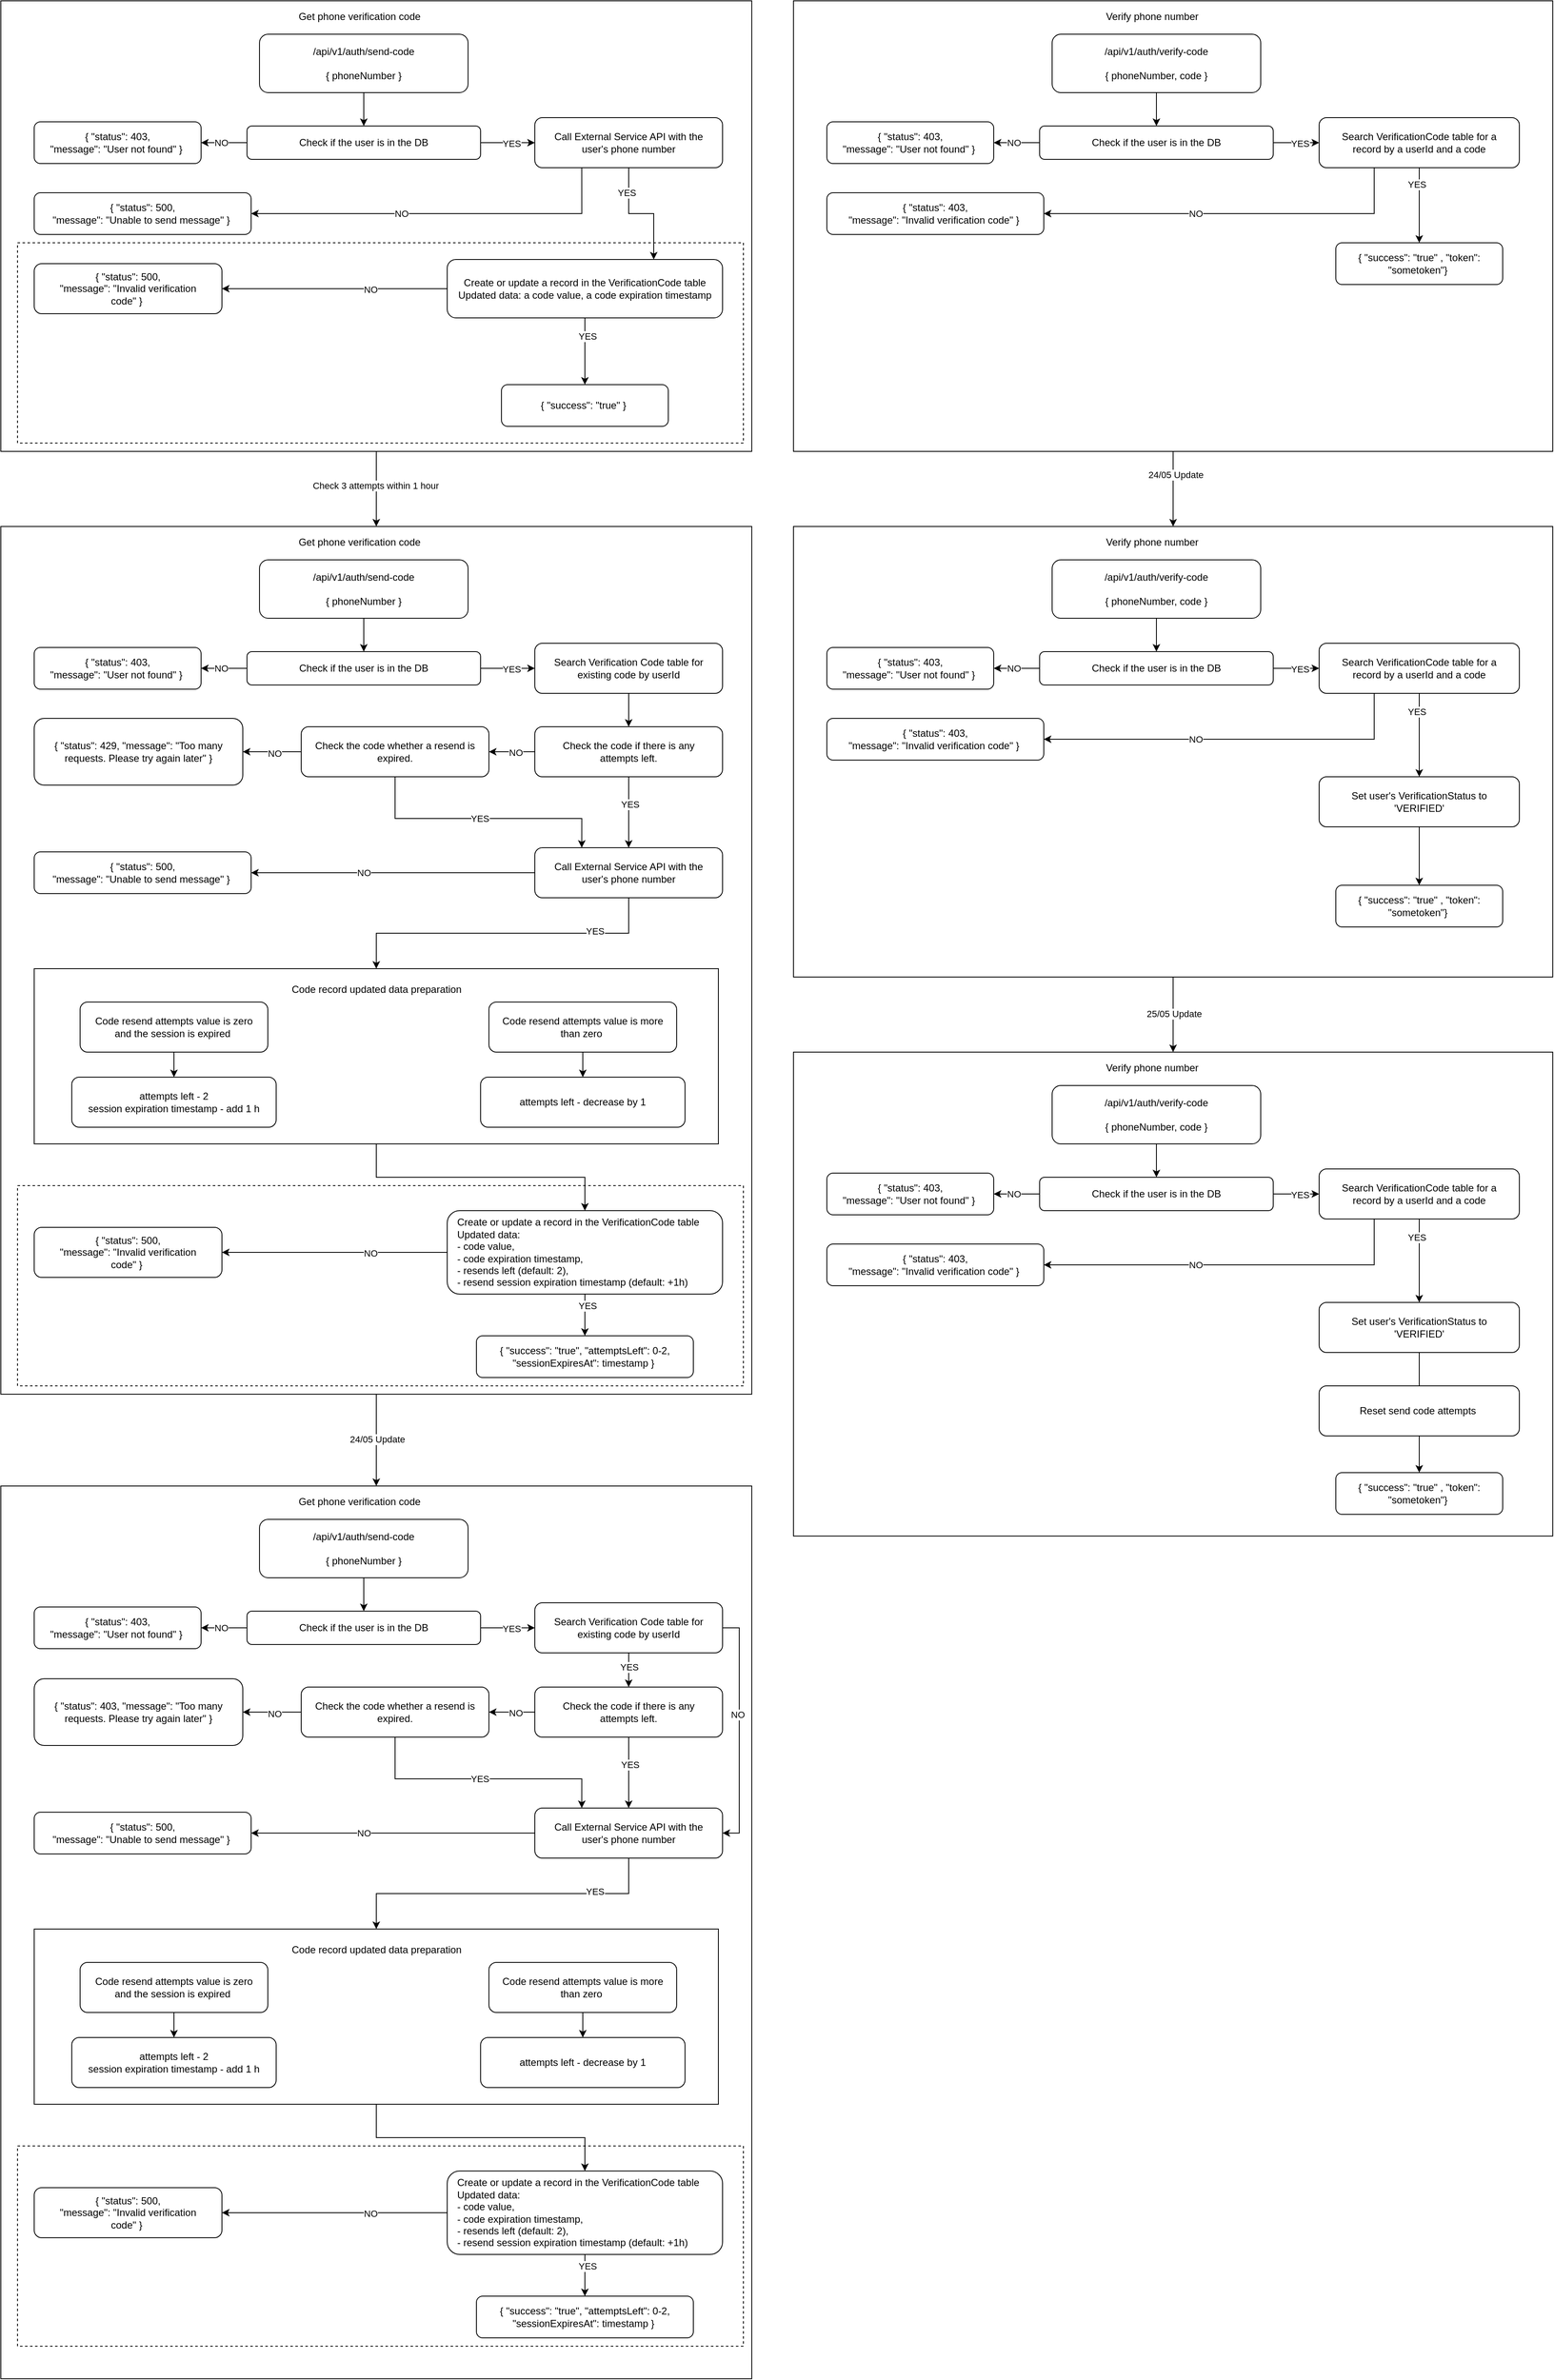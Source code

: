 <mxfile version="24.4.6" type="github">
  <diagram id="R2lEEEUBdFMjLlhIrx00" name="Page-1">
    <mxGraphModel dx="3457" dy="2471" grid="1" gridSize="10" guides="1" tooltips="1" connect="1" arrows="1" fold="1" page="1" pageScale="1" pageWidth="850" pageHeight="1100" math="0" shadow="0" extFonts="Permanent Marker^https://fonts.googleapis.com/css?family=Permanent+Marker">
      <root>
        <mxCell id="0" />
        <mxCell id="1" parent="0" />
        <mxCell id="zOImHuErWfGpGWjUnsOy-92" style="edgeStyle=orthogonalEdgeStyle;rounded=0;orthogonalLoop=1;jettySize=auto;html=1;exitX=0.5;exitY=1;exitDx=0;exitDy=0;entryX=0.5;entryY=0;entryDx=0;entryDy=0;" edge="1" parent="1" source="zOImHuErWfGpGWjUnsOy-1" target="zOImHuErWfGpGWjUnsOy-69">
          <mxGeometry relative="1" as="geometry" />
        </mxCell>
        <mxCell id="zOImHuErWfGpGWjUnsOy-93" value="Check 3 attempts within 1 hour" style="edgeLabel;html=1;align=center;verticalAlign=middle;resizable=0;points=[];" vertex="1" connectable="0" parent="zOImHuErWfGpGWjUnsOy-92">
          <mxGeometry x="-0.089" y="-1" relative="1" as="geometry">
            <mxPoint as="offset" />
          </mxGeometry>
        </mxCell>
        <mxCell id="zOImHuErWfGpGWjUnsOy-1" value="" style="rounded=0;whiteSpace=wrap;html=1;spacingLeft=10;spacingRight=10;" vertex="1" parent="1">
          <mxGeometry x="-30" y="-10" width="900" height="540" as="geometry" />
        </mxCell>
        <mxCell id="zOImHuErWfGpGWjUnsOy-2" value="Get phone verification code" style="text;html=1;align=center;verticalAlign=middle;whiteSpace=wrap;rounded=0;" vertex="1" parent="1">
          <mxGeometry x="255" y="-6" width="290" height="30" as="geometry" />
        </mxCell>
        <mxCell id="zOImHuErWfGpGWjUnsOy-14" style="edgeStyle=orthogonalEdgeStyle;rounded=0;orthogonalLoop=1;jettySize=auto;html=1;entryX=0.5;entryY=0;entryDx=0;entryDy=0;" edge="1" parent="1" source="zOImHuErWfGpGWjUnsOy-3" target="zOImHuErWfGpGWjUnsOy-6">
          <mxGeometry relative="1" as="geometry" />
        </mxCell>
        <mxCell id="zOImHuErWfGpGWjUnsOy-3" value="/api/v1/auth/send-code&lt;br&gt;&lt;br&gt;{ phoneNumber }" style="rounded=1;whiteSpace=wrap;html=1;spacingLeft=10;spacingRight=10;" vertex="1" parent="1">
          <mxGeometry x="280" y="30" width="250" height="70" as="geometry" />
        </mxCell>
        <mxCell id="zOImHuErWfGpGWjUnsOy-17" style="edgeStyle=orthogonalEdgeStyle;rounded=0;orthogonalLoop=1;jettySize=auto;html=1;exitX=0.25;exitY=1;exitDx=0;exitDy=0;entryX=1;entryY=0.5;entryDx=0;entryDy=0;" edge="1" parent="1" source="zOImHuErWfGpGWjUnsOy-4" target="zOImHuErWfGpGWjUnsOy-16">
          <mxGeometry relative="1" as="geometry">
            <Array as="points">
              <mxPoint x="666" y="245" />
            </Array>
          </mxGeometry>
        </mxCell>
        <mxCell id="zOImHuErWfGpGWjUnsOy-18" value="NO" style="edgeLabel;html=1;align=center;verticalAlign=middle;resizable=0;points=[];" vertex="1" connectable="0" parent="zOImHuErWfGpGWjUnsOy-17">
          <mxGeometry x="0.205" relative="1" as="geometry">
            <mxPoint as="offset" />
          </mxGeometry>
        </mxCell>
        <mxCell id="zOImHuErWfGpGWjUnsOy-19" style="edgeStyle=orthogonalEdgeStyle;rounded=0;orthogonalLoop=1;jettySize=auto;html=1;entryX=0.75;entryY=0;entryDx=0;entryDy=0;" edge="1" parent="1" source="zOImHuErWfGpGWjUnsOy-4" target="zOImHuErWfGpGWjUnsOy-15">
          <mxGeometry relative="1" as="geometry" />
        </mxCell>
        <mxCell id="zOImHuErWfGpGWjUnsOy-20" value="YES" style="edgeLabel;html=1;align=center;verticalAlign=middle;resizable=0;points=[];" vertex="1" connectable="0" parent="zOImHuErWfGpGWjUnsOy-19">
          <mxGeometry x="-0.571" y="-3" relative="1" as="geometry">
            <mxPoint as="offset" />
          </mxGeometry>
        </mxCell>
        <mxCell id="zOImHuErWfGpGWjUnsOy-4" value="Call External Service API with the user&#39;s phone number" style="rounded=1;whiteSpace=wrap;html=1;spacingLeft=10;spacingRight=10;" vertex="1" parent="1">
          <mxGeometry x="610" y="130" width="225" height="60" as="geometry" />
        </mxCell>
        <mxCell id="zOImHuErWfGpGWjUnsOy-9" style="edgeStyle=orthogonalEdgeStyle;rounded=0;orthogonalLoop=1;jettySize=auto;html=1;entryX=1;entryY=0.5;entryDx=0;entryDy=0;" edge="1" parent="1" source="zOImHuErWfGpGWjUnsOy-6" target="zOImHuErWfGpGWjUnsOy-7">
          <mxGeometry relative="1" as="geometry" />
        </mxCell>
        <mxCell id="zOImHuErWfGpGWjUnsOy-11" value="NO" style="edgeLabel;html=1;align=center;verticalAlign=middle;resizable=0;points=[];" vertex="1" connectable="0" parent="zOImHuErWfGpGWjUnsOy-9">
          <mxGeometry x="0.502" y="2" relative="1" as="geometry">
            <mxPoint x="10" y="-2" as="offset" />
          </mxGeometry>
        </mxCell>
        <mxCell id="zOImHuErWfGpGWjUnsOy-21" style="edgeStyle=orthogonalEdgeStyle;rounded=0;orthogonalLoop=1;jettySize=auto;html=1;entryX=0;entryY=0.5;entryDx=0;entryDy=0;" edge="1" parent="1" source="zOImHuErWfGpGWjUnsOy-6" target="zOImHuErWfGpGWjUnsOy-4">
          <mxGeometry relative="1" as="geometry">
            <Array as="points">
              <mxPoint x="580" y="160" />
              <mxPoint x="580" y="160" />
            </Array>
          </mxGeometry>
        </mxCell>
        <mxCell id="zOImHuErWfGpGWjUnsOy-22" value="YES" style="edgeLabel;html=1;align=center;verticalAlign=middle;resizable=0;points=[];" vertex="1" connectable="0" parent="zOImHuErWfGpGWjUnsOy-21">
          <mxGeometry x="0.145" y="-1" relative="1" as="geometry">
            <mxPoint as="offset" />
          </mxGeometry>
        </mxCell>
        <mxCell id="zOImHuErWfGpGWjUnsOy-5" value="&lt;span class=&quot;hljs-punctuation&quot;&gt;{&amp;nbsp;&lt;/span&gt;&lt;span class=&quot;hljs-attr&quot;&gt;&quot;status&quot;&lt;/span&gt;&lt;span class=&quot;hljs-punctuation&quot;&gt;:&lt;/span&gt;&amp;nbsp;500&lt;span class=&quot;hljs-punctuation&quot;&gt;,&lt;/span&gt;&lt;br&gt;&lt;span class=&quot;hljs-attr&quot;&gt;&quot;message&quot;&lt;/span&gt;&lt;span class=&quot;hljs-punctuation&quot;&gt;:&lt;/span&gt;&amp;nbsp;&lt;span class=&quot;hljs-string&quot;&gt;&quot;Invalid verification code&quot;&amp;nbsp;&lt;/span&gt;&lt;span class=&quot;hljs-punctuation&quot;&gt;}&lt;/span&gt;&amp;nbsp;" style="rounded=1;whiteSpace=wrap;html=1;spacingLeft=10;spacingRight=10;" vertex="1" parent="1">
          <mxGeometry x="10" y="305" width="225" height="60" as="geometry" />
        </mxCell>
        <mxCell id="zOImHuErWfGpGWjUnsOy-6" value="Check if the user is in the DB" style="rounded=1;whiteSpace=wrap;html=1;spacingLeft=10;spacingRight=10;" vertex="1" parent="1">
          <mxGeometry x="265" y="140" width="280" height="40" as="geometry" />
        </mxCell>
        <mxCell id="zOImHuErWfGpGWjUnsOy-7" value="&lt;span class=&quot;hljs-punctuation&quot;&gt;{&amp;nbsp;&lt;/span&gt;&lt;span class=&quot;hljs-attr&quot;&gt;&quot;status&quot;&lt;/span&gt;&lt;span class=&quot;hljs-punctuation&quot;&gt;:&lt;/span&gt; &lt;span class=&quot;hljs-number&quot;&gt;403&lt;/span&gt;&lt;span class=&quot;hljs-punctuation&quot;&gt;,&lt;/span&gt;&lt;br&gt;  &lt;span class=&quot;hljs-attr&quot;&gt;&quot;message&quot;&lt;/span&gt;&lt;span class=&quot;hljs-punctuation&quot;&gt;:&lt;/span&gt; &lt;span class=&quot;hljs-string&quot;&gt;&quot;User not found&quot;&amp;nbsp;&lt;/span&gt;&lt;span class=&quot;hljs-punctuation&quot;&gt;}&lt;/span&gt;&amp;nbsp;" style="rounded=1;whiteSpace=wrap;html=1;spacingLeft=10;spacingRight=10;" vertex="1" parent="1">
          <mxGeometry x="10" y="135" width="200" height="50" as="geometry" />
        </mxCell>
        <mxCell id="zOImHuErWfGpGWjUnsOy-8" value="&lt;span class=&quot;hljs-punctuation&quot;&gt;{&amp;nbsp;&lt;/span&gt;&lt;span class=&quot;hljs-attr&quot;&gt;&quot;success&quot;: &quot;true&quot;&lt;/span&gt;&lt;span class=&quot;hljs-number&quot;&gt;&amp;nbsp;&lt;/span&gt;&lt;span class=&quot;hljs-punctuation&quot;&gt;}&lt;/span&gt;&amp;nbsp;" style="rounded=1;whiteSpace=wrap;html=1;spacingLeft=10;spacingRight=10;" vertex="1" parent="1">
          <mxGeometry x="570" y="450" width="200" height="50" as="geometry" />
        </mxCell>
        <mxCell id="zOImHuErWfGpGWjUnsOy-23" style="edgeStyle=orthogonalEdgeStyle;rounded=0;orthogonalLoop=1;jettySize=auto;html=1;entryX=1;entryY=0.5;entryDx=0;entryDy=0;" edge="1" parent="1" source="zOImHuErWfGpGWjUnsOy-15" target="zOImHuErWfGpGWjUnsOy-5">
          <mxGeometry relative="1" as="geometry" />
        </mxCell>
        <mxCell id="zOImHuErWfGpGWjUnsOy-24" value="NO" style="edgeLabel;html=1;align=center;verticalAlign=middle;resizable=0;points=[];" vertex="1" connectable="0" parent="zOImHuErWfGpGWjUnsOy-23">
          <mxGeometry x="-0.316" y="1" relative="1" as="geometry">
            <mxPoint as="offset" />
          </mxGeometry>
        </mxCell>
        <mxCell id="zOImHuErWfGpGWjUnsOy-25" style="edgeStyle=orthogonalEdgeStyle;rounded=0;orthogonalLoop=1;jettySize=auto;html=1;entryX=0.5;entryY=0;entryDx=0;entryDy=0;" edge="1" parent="1" source="zOImHuErWfGpGWjUnsOy-15" target="zOImHuErWfGpGWjUnsOy-8">
          <mxGeometry relative="1" as="geometry" />
        </mxCell>
        <mxCell id="zOImHuErWfGpGWjUnsOy-26" value="YES" style="edgeLabel;html=1;align=center;verticalAlign=middle;resizable=0;points=[];" vertex="1" connectable="0" parent="zOImHuErWfGpGWjUnsOy-25">
          <mxGeometry x="-0.467" y="3" relative="1" as="geometry">
            <mxPoint as="offset" />
          </mxGeometry>
        </mxCell>
        <mxCell id="zOImHuErWfGpGWjUnsOy-15" value="Create or update a record in the VerificationCode table&lt;br&gt;Updated data: a code value, a code expiration timestamp" style="rounded=1;whiteSpace=wrap;html=1;spacingLeft=10;spacingRight=10;" vertex="1" parent="1">
          <mxGeometry x="505" y="300" width="330" height="70" as="geometry" />
        </mxCell>
        <mxCell id="zOImHuErWfGpGWjUnsOy-16" value="&lt;span class=&quot;hljs-punctuation&quot;&gt;{&amp;nbsp;&lt;/span&gt;&lt;span class=&quot;hljs-attr&quot;&gt;&quot;status&quot;&lt;/span&gt;&lt;span class=&quot;hljs-punctuation&quot;&gt;:&lt;/span&gt;&amp;nbsp;500&lt;span class=&quot;hljs-punctuation&quot;&gt;,&lt;/span&gt;&lt;br&gt;  &lt;span class=&quot;hljs-attr&quot;&gt;&quot;message&quot;&lt;/span&gt;&lt;span class=&quot;hljs-punctuation&quot;&gt;:&lt;/span&gt; &lt;span class=&quot;hljs-string&quot;&gt;&quot;Unable to send message&quot;&amp;nbsp;&lt;/span&gt;&lt;span class=&quot;hljs-punctuation&quot;&gt;}&lt;/span&gt;&amp;nbsp;" style="rounded=1;whiteSpace=wrap;html=1;spacingLeft=10;spacingRight=10;" vertex="1" parent="1">
          <mxGeometry x="10" y="220" width="260" height="50" as="geometry" />
        </mxCell>
        <mxCell id="zOImHuErWfGpGWjUnsOy-193" style="edgeStyle=orthogonalEdgeStyle;rounded=0;orthogonalLoop=1;jettySize=auto;html=1;" edge="1" parent="1" source="zOImHuErWfGpGWjUnsOy-27" target="zOImHuErWfGpGWjUnsOy-176">
          <mxGeometry relative="1" as="geometry" />
        </mxCell>
        <mxCell id="zOImHuErWfGpGWjUnsOy-194" value="24/05 Update" style="edgeLabel;html=1;align=center;verticalAlign=middle;resizable=0;points=[];" vertex="1" connectable="0" parent="zOImHuErWfGpGWjUnsOy-193">
          <mxGeometry x="-0.416" y="3" relative="1" as="geometry">
            <mxPoint y="1" as="offset" />
          </mxGeometry>
        </mxCell>
        <mxCell id="zOImHuErWfGpGWjUnsOy-27" value="" style="rounded=0;whiteSpace=wrap;html=1;" vertex="1" parent="1">
          <mxGeometry x="920" y="-10" width="910" height="540" as="geometry" />
        </mxCell>
        <mxCell id="zOImHuErWfGpGWjUnsOy-28" value="Verify phone number" style="text;html=1;align=center;verticalAlign=middle;whiteSpace=wrap;rounded=0;" vertex="1" parent="1">
          <mxGeometry x="1205" y="-6" width="290" height="30" as="geometry" />
        </mxCell>
        <mxCell id="zOImHuErWfGpGWjUnsOy-29" style="edgeStyle=orthogonalEdgeStyle;rounded=0;orthogonalLoop=1;jettySize=auto;html=1;entryX=0.5;entryY=0;entryDx=0;entryDy=0;" edge="1" source="zOImHuErWfGpGWjUnsOy-30" target="zOImHuErWfGpGWjUnsOy-41" parent="1">
          <mxGeometry relative="1" as="geometry" />
        </mxCell>
        <mxCell id="zOImHuErWfGpGWjUnsOy-30" value="/api/v1/auth/verify-code&lt;br&gt;&lt;br&gt;{ phoneNumber, code }" style="rounded=1;whiteSpace=wrap;html=1;spacingLeft=10;spacingRight=10;" vertex="1" parent="1">
          <mxGeometry x="1230" y="30" width="250" height="70" as="geometry" />
        </mxCell>
        <mxCell id="zOImHuErWfGpGWjUnsOy-31" style="edgeStyle=orthogonalEdgeStyle;rounded=0;orthogonalLoop=1;jettySize=auto;html=1;exitX=0.25;exitY=1;exitDx=0;exitDy=0;entryX=1;entryY=0.5;entryDx=0;entryDy=0;" edge="1" source="zOImHuErWfGpGWjUnsOy-35" target="zOImHuErWfGpGWjUnsOy-49" parent="1">
          <mxGeometry relative="1" as="geometry">
            <Array as="points">
              <mxPoint x="1616" y="245" />
            </Array>
          </mxGeometry>
        </mxCell>
        <mxCell id="zOImHuErWfGpGWjUnsOy-32" value="NO" style="edgeLabel;html=1;align=center;verticalAlign=middle;resizable=0;points=[];" vertex="1" connectable="0" parent="zOImHuErWfGpGWjUnsOy-31">
          <mxGeometry x="0.205" relative="1" as="geometry">
            <mxPoint as="offset" />
          </mxGeometry>
        </mxCell>
        <mxCell id="zOImHuErWfGpGWjUnsOy-33" style="edgeStyle=orthogonalEdgeStyle;rounded=0;orthogonalLoop=1;jettySize=auto;html=1;" edge="1" source="zOImHuErWfGpGWjUnsOy-35" target="zOImHuErWfGpGWjUnsOy-43" parent="1">
          <mxGeometry relative="1" as="geometry">
            <mxPoint x="1702.5" y="300" as="targetPoint" />
          </mxGeometry>
        </mxCell>
        <mxCell id="zOImHuErWfGpGWjUnsOy-34" value="YES" style="edgeLabel;html=1;align=center;verticalAlign=middle;resizable=0;points=[];" vertex="1" connectable="0" parent="zOImHuErWfGpGWjUnsOy-33">
          <mxGeometry x="-0.571" y="-3" relative="1" as="geometry">
            <mxPoint as="offset" />
          </mxGeometry>
        </mxCell>
        <mxCell id="zOImHuErWfGpGWjUnsOy-35" value="Search VerificationCode table for a record by a userId and a code" style="rounded=1;whiteSpace=wrap;html=1;spacingLeft=10;spacingRight=10;" vertex="1" parent="1">
          <mxGeometry x="1550" y="130" width="240" height="60" as="geometry" />
        </mxCell>
        <mxCell id="zOImHuErWfGpGWjUnsOy-37" style="edgeStyle=orthogonalEdgeStyle;rounded=0;orthogonalLoop=1;jettySize=auto;html=1;entryX=1;entryY=0.5;entryDx=0;entryDy=0;" edge="1" source="zOImHuErWfGpGWjUnsOy-41" target="zOImHuErWfGpGWjUnsOy-42" parent="1">
          <mxGeometry relative="1" as="geometry" />
        </mxCell>
        <mxCell id="zOImHuErWfGpGWjUnsOy-38" value="NO" style="edgeLabel;html=1;align=center;verticalAlign=middle;resizable=0;points=[];" vertex="1" connectable="0" parent="zOImHuErWfGpGWjUnsOy-37">
          <mxGeometry x="0.502" y="2" relative="1" as="geometry">
            <mxPoint x="10" y="-2" as="offset" />
          </mxGeometry>
        </mxCell>
        <mxCell id="zOImHuErWfGpGWjUnsOy-39" style="edgeStyle=orthogonalEdgeStyle;rounded=0;orthogonalLoop=1;jettySize=auto;html=1;entryX=0;entryY=0.5;entryDx=0;entryDy=0;" edge="1" source="zOImHuErWfGpGWjUnsOy-41" target="zOImHuErWfGpGWjUnsOy-35" parent="1">
          <mxGeometry relative="1" as="geometry">
            <Array as="points">
              <mxPoint x="1530" y="160" />
              <mxPoint x="1530" y="160" />
            </Array>
          </mxGeometry>
        </mxCell>
        <mxCell id="zOImHuErWfGpGWjUnsOy-40" value="YES" style="edgeLabel;html=1;align=center;verticalAlign=middle;resizable=0;points=[];" vertex="1" connectable="0" parent="zOImHuErWfGpGWjUnsOy-39">
          <mxGeometry x="0.145" y="-1" relative="1" as="geometry">
            <mxPoint as="offset" />
          </mxGeometry>
        </mxCell>
        <mxCell id="zOImHuErWfGpGWjUnsOy-41" value="Check if the user is in the DB" style="rounded=1;whiteSpace=wrap;html=1;spacingLeft=10;spacingRight=10;" vertex="1" parent="1">
          <mxGeometry x="1215" y="140" width="280" height="40" as="geometry" />
        </mxCell>
        <mxCell id="zOImHuErWfGpGWjUnsOy-42" value="&lt;span class=&quot;hljs-punctuation&quot;&gt;{&amp;nbsp;&lt;/span&gt;&lt;span class=&quot;hljs-attr&quot;&gt;&quot;status&quot;&lt;/span&gt;&lt;span class=&quot;hljs-punctuation&quot;&gt;:&lt;/span&gt; &lt;span class=&quot;hljs-number&quot;&gt;403&lt;/span&gt;&lt;span class=&quot;hljs-punctuation&quot;&gt;,&lt;/span&gt;&lt;br&gt;  &lt;span class=&quot;hljs-attr&quot;&gt;&quot;message&quot;&lt;/span&gt;&lt;span class=&quot;hljs-punctuation&quot;&gt;:&lt;/span&gt; &lt;span class=&quot;hljs-string&quot;&gt;&quot;User not found&quot;&amp;nbsp;&lt;/span&gt;&lt;span class=&quot;hljs-punctuation&quot;&gt;}&lt;/span&gt;&amp;nbsp;" style="rounded=1;whiteSpace=wrap;html=1;spacingLeft=10;spacingRight=10;" vertex="1" parent="1">
          <mxGeometry x="960" y="135" width="200" height="50" as="geometry" />
        </mxCell>
        <mxCell id="zOImHuErWfGpGWjUnsOy-43" value="&lt;span class=&quot;hljs-punctuation&quot;&gt;{&amp;nbsp;&lt;/span&gt;&lt;span class=&quot;hljs-attr&quot;&gt;&quot;success&quot;: &quot;true&quot;&lt;/span&gt;&lt;span class=&quot;hljs-number&quot;&gt;&amp;nbsp;, &quot;token&quot;: &quot;sometoken&quot;&lt;/span&gt;&lt;span class=&quot;hljs-punctuation&quot;&gt;}&lt;/span&gt;&amp;nbsp;" style="rounded=1;whiteSpace=wrap;html=1;spacingLeft=10;spacingRight=10;" vertex="1" parent="1">
          <mxGeometry x="1570" y="280" width="200" height="50" as="geometry" />
        </mxCell>
        <mxCell id="zOImHuErWfGpGWjUnsOy-49" value="&lt;span class=&quot;hljs-punctuation&quot;&gt;{&amp;nbsp;&lt;/span&gt;&lt;span class=&quot;hljs-attr&quot;&gt;&quot;status&quot;&lt;/span&gt;&lt;span class=&quot;hljs-punctuation&quot;&gt;:&lt;/span&gt;&amp;nbsp;403&lt;span class=&quot;hljs-punctuation&quot;&gt;,&lt;/span&gt;&lt;br&gt;  &lt;span class=&quot;hljs-attr&quot;&gt;&quot;message&quot;&lt;/span&gt;&lt;span class=&quot;hljs-punctuation&quot;&gt;:&lt;/span&gt; &lt;span class=&quot;hljs-string&quot;&gt;&quot;Invalid verification code&quot;&amp;nbsp;&lt;/span&gt;&lt;span class=&quot;hljs-punctuation&quot;&gt;}&lt;/span&gt;&amp;nbsp;" style="rounded=1;whiteSpace=wrap;html=1;spacingLeft=10;spacingRight=10;" vertex="1" parent="1">
          <mxGeometry x="960" y="220" width="260" height="50" as="geometry" />
        </mxCell>
        <mxCell id="zOImHuErWfGpGWjUnsOy-69" value="" style="rounded=0;whiteSpace=wrap;html=1;" vertex="1" parent="1">
          <mxGeometry x="-30" y="620" width="900" height="1040" as="geometry" />
        </mxCell>
        <mxCell id="zOImHuErWfGpGWjUnsOy-70" value="Get phone verification code" style="text;html=1;align=center;verticalAlign=middle;whiteSpace=wrap;rounded=0;" vertex="1" parent="1">
          <mxGeometry x="255" y="624" width="290" height="30" as="geometry" />
        </mxCell>
        <mxCell id="zOImHuErWfGpGWjUnsOy-71" style="edgeStyle=orthogonalEdgeStyle;rounded=0;orthogonalLoop=1;jettySize=auto;html=1;entryX=0.5;entryY=0;entryDx=0;entryDy=0;" edge="1" source="zOImHuErWfGpGWjUnsOy-72" target="zOImHuErWfGpGWjUnsOy-83" parent="1">
          <mxGeometry relative="1" as="geometry" />
        </mxCell>
        <mxCell id="zOImHuErWfGpGWjUnsOy-72" value="/api/v1/auth/send-code&lt;br&gt;&lt;br&gt;{ phoneNumber }" style="rounded=1;whiteSpace=wrap;html=1;spacingLeft=10;spacingRight=10;" vertex="1" parent="1">
          <mxGeometry x="280" y="660" width="250" height="70" as="geometry" />
        </mxCell>
        <mxCell id="zOImHuErWfGpGWjUnsOy-73" style="edgeStyle=orthogonalEdgeStyle;rounded=0;orthogonalLoop=1;jettySize=auto;html=1;exitX=0;exitY=0.5;exitDx=0;exitDy=0;entryX=1;entryY=0.5;entryDx=0;entryDy=0;" edge="1" source="zOImHuErWfGpGWjUnsOy-77" target="zOImHuErWfGpGWjUnsOy-91" parent="1">
          <mxGeometry relative="1" as="geometry">
            <Array as="points">
              <mxPoint x="350" y="1035" />
              <mxPoint x="350" y="1035" />
            </Array>
          </mxGeometry>
        </mxCell>
        <mxCell id="zOImHuErWfGpGWjUnsOy-74" value="NO" style="edgeLabel;html=1;align=center;verticalAlign=middle;resizable=0;points=[];" vertex="1" connectable="0" parent="zOImHuErWfGpGWjUnsOy-73">
          <mxGeometry x="0.205" relative="1" as="geometry">
            <mxPoint as="offset" />
          </mxGeometry>
        </mxCell>
        <mxCell id="zOImHuErWfGpGWjUnsOy-75" style="edgeStyle=orthogonalEdgeStyle;rounded=0;orthogonalLoop=1;jettySize=auto;html=1;entryX=0.5;entryY=0;entryDx=0;entryDy=0;" edge="1" source="zOImHuErWfGpGWjUnsOy-77" target="zOImHuErWfGpGWjUnsOy-113" parent="1">
          <mxGeometry relative="1" as="geometry" />
        </mxCell>
        <mxCell id="zOImHuErWfGpGWjUnsOy-76" value="YES" style="edgeLabel;html=1;align=center;verticalAlign=middle;resizable=0;points=[];" vertex="1" connectable="0" parent="zOImHuErWfGpGWjUnsOy-75">
          <mxGeometry x="-0.571" y="-3" relative="1" as="geometry">
            <mxPoint as="offset" />
          </mxGeometry>
        </mxCell>
        <mxCell id="zOImHuErWfGpGWjUnsOy-77" value="Call External Service API with the user&#39;s phone number" style="rounded=1;whiteSpace=wrap;html=1;spacingLeft=10;spacingRight=10;" vertex="1" parent="1">
          <mxGeometry x="610" y="1005" width="225" height="60" as="geometry" />
        </mxCell>
        <mxCell id="zOImHuErWfGpGWjUnsOy-78" value="&lt;span class=&quot;hljs-punctuation&quot;&gt;{&amp;nbsp;&lt;/span&gt;&lt;span class=&quot;hljs-attr&quot;&gt;&quot;status&quot;&lt;/span&gt;&lt;span class=&quot;hljs-punctuation&quot;&gt;:&lt;/span&gt;&amp;nbsp;500&lt;span class=&quot;hljs-punctuation&quot;&gt;,&lt;/span&gt;&lt;br&gt;&lt;span class=&quot;hljs-attr&quot;&gt;&quot;message&quot;&lt;/span&gt;&lt;span class=&quot;hljs-punctuation&quot;&gt;:&lt;/span&gt;&amp;nbsp;&lt;span class=&quot;hljs-string&quot;&gt;&quot;Invalid verification code&quot;&amp;nbsp;&lt;/span&gt;&lt;span class=&quot;hljs-punctuation&quot;&gt;}&lt;/span&gt;&amp;nbsp;" style="rounded=1;whiteSpace=wrap;html=1;spacingLeft=10;spacingRight=10;" vertex="1" parent="1">
          <mxGeometry x="10" y="1460" width="225" height="60" as="geometry" />
        </mxCell>
        <mxCell id="zOImHuErWfGpGWjUnsOy-79" style="edgeStyle=orthogonalEdgeStyle;rounded=0;orthogonalLoop=1;jettySize=auto;html=1;entryX=1;entryY=0.5;entryDx=0;entryDy=0;" edge="1" source="zOImHuErWfGpGWjUnsOy-83" target="zOImHuErWfGpGWjUnsOy-84" parent="1">
          <mxGeometry relative="1" as="geometry" />
        </mxCell>
        <mxCell id="zOImHuErWfGpGWjUnsOy-80" value="NO" style="edgeLabel;html=1;align=center;verticalAlign=middle;resizable=0;points=[];" vertex="1" connectable="0" parent="zOImHuErWfGpGWjUnsOy-79">
          <mxGeometry x="0.502" y="2" relative="1" as="geometry">
            <mxPoint x="10" y="-2" as="offset" />
          </mxGeometry>
        </mxCell>
        <mxCell id="zOImHuErWfGpGWjUnsOy-81" style="edgeStyle=orthogonalEdgeStyle;rounded=0;orthogonalLoop=1;jettySize=auto;html=1;entryX=0;entryY=0.5;entryDx=0;entryDy=0;" edge="1" source="zOImHuErWfGpGWjUnsOy-83" target="zOImHuErWfGpGWjUnsOy-94" parent="1">
          <mxGeometry relative="1" as="geometry">
            <Array as="points" />
          </mxGeometry>
        </mxCell>
        <mxCell id="zOImHuErWfGpGWjUnsOy-82" value="YES" style="edgeLabel;html=1;align=center;verticalAlign=middle;resizable=0;points=[];" vertex="1" connectable="0" parent="zOImHuErWfGpGWjUnsOy-81">
          <mxGeometry x="0.145" y="-1" relative="1" as="geometry">
            <mxPoint as="offset" />
          </mxGeometry>
        </mxCell>
        <mxCell id="zOImHuErWfGpGWjUnsOy-83" value="Check if the user is in the DB" style="rounded=1;whiteSpace=wrap;html=1;spacingLeft=10;spacingRight=10;" vertex="1" parent="1">
          <mxGeometry x="265" y="770" width="280" height="40" as="geometry" />
        </mxCell>
        <mxCell id="zOImHuErWfGpGWjUnsOy-84" value="&lt;span class=&quot;hljs-punctuation&quot;&gt;{&amp;nbsp;&lt;/span&gt;&lt;span class=&quot;hljs-attr&quot;&gt;&quot;status&quot;&lt;/span&gt;&lt;span class=&quot;hljs-punctuation&quot;&gt;:&lt;/span&gt; &lt;span class=&quot;hljs-number&quot;&gt;403&lt;/span&gt;&lt;span class=&quot;hljs-punctuation&quot;&gt;,&lt;/span&gt;&lt;br&gt;  &lt;span class=&quot;hljs-attr&quot;&gt;&quot;message&quot;&lt;/span&gt;&lt;span class=&quot;hljs-punctuation&quot;&gt;:&lt;/span&gt; &lt;span class=&quot;hljs-string&quot;&gt;&quot;User not found&quot;&amp;nbsp;&lt;/span&gt;&lt;span class=&quot;hljs-punctuation&quot;&gt;}&lt;/span&gt;&amp;nbsp;" style="rounded=1;whiteSpace=wrap;html=1;spacingLeft=10;spacingRight=10;" vertex="1" parent="1">
          <mxGeometry x="10" y="765" width="200" height="50" as="geometry" />
        </mxCell>
        <mxCell id="zOImHuErWfGpGWjUnsOy-85" value="&lt;span class=&quot;hljs-punctuation&quot;&gt;{&amp;nbsp;&lt;/span&gt;&lt;span class=&quot;hljs-attr&quot;&gt;&quot;success&quot;: &quot;true&quot;, &quot;attemptsLeft&quot;: 0-2, &quot;sessionExpiresAt&quot;: timestamp&lt;/span&gt;&lt;span class=&quot;hljs-number&quot;&gt;&amp;nbsp;&lt;/span&gt;&lt;span class=&quot;hljs-punctuation&quot;&gt;}&lt;/span&gt;&amp;nbsp;" style="rounded=1;whiteSpace=wrap;html=1;spacingLeft=10;spacingRight=10;" vertex="1" parent="1">
          <mxGeometry x="540" y="1590" width="260" height="50" as="geometry" />
        </mxCell>
        <mxCell id="zOImHuErWfGpGWjUnsOy-86" style="edgeStyle=orthogonalEdgeStyle;rounded=0;orthogonalLoop=1;jettySize=auto;html=1;entryX=1;entryY=0.5;entryDx=0;entryDy=0;" edge="1" source="zOImHuErWfGpGWjUnsOy-90" target="zOImHuErWfGpGWjUnsOy-78" parent="1">
          <mxGeometry relative="1" as="geometry" />
        </mxCell>
        <mxCell id="zOImHuErWfGpGWjUnsOy-87" value="NO" style="edgeLabel;html=1;align=center;verticalAlign=middle;resizable=0;points=[];" vertex="1" connectable="0" parent="zOImHuErWfGpGWjUnsOy-86">
          <mxGeometry x="-0.316" y="1" relative="1" as="geometry">
            <mxPoint as="offset" />
          </mxGeometry>
        </mxCell>
        <mxCell id="zOImHuErWfGpGWjUnsOy-88" style="edgeStyle=orthogonalEdgeStyle;rounded=0;orthogonalLoop=1;jettySize=auto;html=1;entryX=0.5;entryY=0;entryDx=0;entryDy=0;" edge="1" source="zOImHuErWfGpGWjUnsOy-90" target="zOImHuErWfGpGWjUnsOy-85" parent="1">
          <mxGeometry relative="1" as="geometry" />
        </mxCell>
        <mxCell id="zOImHuErWfGpGWjUnsOy-89" value="YES" style="edgeLabel;html=1;align=center;verticalAlign=middle;resizable=0;points=[];" vertex="1" connectable="0" parent="zOImHuErWfGpGWjUnsOy-88">
          <mxGeometry x="-0.467" y="3" relative="1" as="geometry">
            <mxPoint as="offset" />
          </mxGeometry>
        </mxCell>
        <mxCell id="zOImHuErWfGpGWjUnsOy-90" value="&lt;span style=&quot;background-color: initial;&quot;&gt;Create or update a record in the VerificationCode table&lt;/span&gt;&lt;br&gt;&lt;span style=&quot;background-color: initial;&quot;&gt;Updated data:&lt;/span&gt;&lt;br&gt;&lt;blockquote style=&quot;margin: 0 0 0 40px; border: none; padding: 0px;&quot;&gt; &lt;/blockquote&gt;&lt;span style=&quot;background-color: initial;&quot;&gt;- code value,&lt;/span&gt;&lt;br&gt; - code expiration timestamp,&amp;nbsp;&lt;br&gt;- resends left (default: 2),&lt;div&gt;- resend session expiration timestamp (default: +1h)&lt;/div&gt;" style="rounded=1;whiteSpace=wrap;html=1;align=left;perimeterSpacing=0;spacingLeft=10;spacingRight=10;" vertex="1" parent="1">
          <mxGeometry x="505" y="1440" width="330" height="100" as="geometry" />
        </mxCell>
        <mxCell id="zOImHuErWfGpGWjUnsOy-91" value="&lt;span class=&quot;hljs-punctuation&quot;&gt;{&amp;nbsp;&lt;/span&gt;&lt;span class=&quot;hljs-attr&quot;&gt;&quot;status&quot;&lt;/span&gt;&lt;span class=&quot;hljs-punctuation&quot;&gt;:&lt;/span&gt;&amp;nbsp;500&lt;span class=&quot;hljs-punctuation&quot;&gt;,&lt;/span&gt;&lt;br&gt;  &lt;span class=&quot;hljs-attr&quot;&gt;&quot;message&quot;&lt;/span&gt;&lt;span class=&quot;hljs-punctuation&quot;&gt;:&lt;/span&gt; &lt;span class=&quot;hljs-string&quot;&gt;&quot;Unable to send message&quot;&amp;nbsp;&lt;/span&gt;&lt;span class=&quot;hljs-punctuation&quot;&gt;}&lt;/span&gt;&amp;nbsp;" style="rounded=1;whiteSpace=wrap;html=1;spacingLeft=10;spacingRight=10;" vertex="1" parent="1">
          <mxGeometry x="10" y="1010" width="260" height="50" as="geometry" />
        </mxCell>
        <mxCell id="zOImHuErWfGpGWjUnsOy-96" style="edgeStyle=orthogonalEdgeStyle;rounded=0;orthogonalLoop=1;jettySize=auto;html=1;entryX=0.5;entryY=0;entryDx=0;entryDy=0;" edge="1" parent="1" source="zOImHuErWfGpGWjUnsOy-94" target="zOImHuErWfGpGWjUnsOy-95">
          <mxGeometry relative="1" as="geometry" />
        </mxCell>
        <mxCell id="zOImHuErWfGpGWjUnsOy-94" value="Search Verification Code table for existing code by userId" style="rounded=1;whiteSpace=wrap;html=1;spacingLeft=10;spacingRight=10;" vertex="1" parent="1">
          <mxGeometry x="610" y="760" width="225" height="60" as="geometry" />
        </mxCell>
        <mxCell id="zOImHuErWfGpGWjUnsOy-101" style="edgeStyle=orthogonalEdgeStyle;rounded=0;orthogonalLoop=1;jettySize=auto;html=1;entryX=1;entryY=0.5;entryDx=0;entryDy=0;" edge="1" parent="1" source="zOImHuErWfGpGWjUnsOy-95" target="zOImHuErWfGpGWjUnsOy-103">
          <mxGeometry relative="1" as="geometry">
            <mxPoint x="530" y="890" as="targetPoint" />
          </mxGeometry>
        </mxCell>
        <mxCell id="zOImHuErWfGpGWjUnsOy-102" value="NO" style="edgeLabel;html=1;align=center;verticalAlign=middle;resizable=0;points=[];" vertex="1" connectable="0" parent="zOImHuErWfGpGWjUnsOy-101">
          <mxGeometry x="-0.148" y="1" relative="1" as="geometry">
            <mxPoint as="offset" />
          </mxGeometry>
        </mxCell>
        <mxCell id="zOImHuErWfGpGWjUnsOy-109" style="edgeStyle=orthogonalEdgeStyle;rounded=0;orthogonalLoop=1;jettySize=auto;html=1;entryX=0.5;entryY=0;entryDx=0;entryDy=0;" edge="1" parent="1" source="zOImHuErWfGpGWjUnsOy-95" target="zOImHuErWfGpGWjUnsOy-77">
          <mxGeometry relative="1" as="geometry" />
        </mxCell>
        <mxCell id="zOImHuErWfGpGWjUnsOy-110" value="YES" style="edgeLabel;html=1;align=center;verticalAlign=middle;resizable=0;points=[];" vertex="1" connectable="0" parent="zOImHuErWfGpGWjUnsOy-109">
          <mxGeometry x="-0.24" y="1" relative="1" as="geometry">
            <mxPoint as="offset" />
          </mxGeometry>
        </mxCell>
        <mxCell id="zOImHuErWfGpGWjUnsOy-95" value="Check the code if there is any attempts left." style="rounded=1;whiteSpace=wrap;html=1;spacingLeft=10;spacingRight=10;" vertex="1" parent="1">
          <mxGeometry x="610" y="860" width="225" height="60" as="geometry" />
        </mxCell>
        <mxCell id="zOImHuErWfGpGWjUnsOy-99" value="&lt;div&gt;{&amp;nbsp;&lt;span style=&quot;background-color: initial;&quot;&gt;&quot;status&quot;: 429,&amp;nbsp;&lt;/span&gt;&lt;span style=&quot;background-color: initial;&quot;&gt;&quot;message&quot;: &quot;Too many requests. Please try again later&quot;&amp;nbsp;&lt;/span&gt;&lt;span style=&quot;background-color: initial;&quot;&gt;}&lt;/span&gt;&lt;/div&gt;" style="rounded=1;whiteSpace=wrap;html=1;spacingLeft=10;spacingRight=10;" vertex="1" parent="1">
          <mxGeometry x="10" y="850" width="250" height="80" as="geometry" />
        </mxCell>
        <mxCell id="zOImHuErWfGpGWjUnsOy-104" style="edgeStyle=orthogonalEdgeStyle;rounded=0;orthogonalLoop=1;jettySize=auto;html=1;entryX=1;entryY=0.5;entryDx=0;entryDy=0;" edge="1" parent="1" source="zOImHuErWfGpGWjUnsOy-103" target="zOImHuErWfGpGWjUnsOy-99">
          <mxGeometry relative="1" as="geometry" />
        </mxCell>
        <mxCell id="zOImHuErWfGpGWjUnsOy-105" value="NO" style="edgeLabel;html=1;align=center;verticalAlign=middle;resizable=0;points=[];" vertex="1" connectable="0" parent="zOImHuErWfGpGWjUnsOy-104">
          <mxGeometry x="-0.075" y="2" relative="1" as="geometry">
            <mxPoint as="offset" />
          </mxGeometry>
        </mxCell>
        <mxCell id="zOImHuErWfGpGWjUnsOy-107" style="edgeStyle=orthogonalEdgeStyle;rounded=0;orthogonalLoop=1;jettySize=auto;html=1;entryX=0.25;entryY=0;entryDx=0;entryDy=0;" edge="1" parent="1" source="zOImHuErWfGpGWjUnsOy-103" target="zOImHuErWfGpGWjUnsOy-77">
          <mxGeometry relative="1" as="geometry">
            <mxPoint x="442.5" y="975" as="targetPoint" />
            <Array as="points">
              <mxPoint x="443" y="970" />
              <mxPoint x="666" y="970" />
            </Array>
          </mxGeometry>
        </mxCell>
        <mxCell id="zOImHuErWfGpGWjUnsOy-108" value="YES" style="edgeLabel;html=1;align=center;verticalAlign=middle;resizable=0;points=[];" vertex="1" connectable="0" parent="zOImHuErWfGpGWjUnsOy-107">
          <mxGeometry x="-0.018" relative="1" as="geometry">
            <mxPoint as="offset" />
          </mxGeometry>
        </mxCell>
        <mxCell id="zOImHuErWfGpGWjUnsOy-103" value="Check the code whether a resend is expired." style="rounded=1;whiteSpace=wrap;html=1;spacingLeft=10;spacingRight=10;" vertex="1" parent="1">
          <mxGeometry x="330" y="860" width="225" height="60" as="geometry" />
        </mxCell>
        <mxCell id="zOImHuErWfGpGWjUnsOy-117" style="edgeStyle=orthogonalEdgeStyle;rounded=0;orthogonalLoop=1;jettySize=auto;html=1;entryX=0.5;entryY=0;entryDx=0;entryDy=0;" edge="1" parent="1" source="zOImHuErWfGpGWjUnsOy-113" target="zOImHuErWfGpGWjUnsOy-90">
          <mxGeometry relative="1" as="geometry" />
        </mxCell>
        <mxCell id="zOImHuErWfGpGWjUnsOy-113" value="" style="rounded=0;whiteSpace=wrap;html=1;" vertex="1" parent="1">
          <mxGeometry x="10" y="1150" width="820" height="210" as="geometry" />
        </mxCell>
        <mxCell id="zOImHuErWfGpGWjUnsOy-118" style="edgeStyle=orthogonalEdgeStyle;rounded=0;orthogonalLoop=1;jettySize=auto;html=1;" edge="1" parent="1" source="zOImHuErWfGpGWjUnsOy-111" target="zOImHuErWfGpGWjUnsOy-114">
          <mxGeometry relative="1" as="geometry" />
        </mxCell>
        <mxCell id="zOImHuErWfGpGWjUnsOy-111" value="Code resend attempts value is zero and the session is expired&amp;nbsp;" style="rounded=1;whiteSpace=wrap;html=1;spacingLeft=10;spacingRight=10;" vertex="1" parent="1">
          <mxGeometry x="65" y="1190" width="225" height="60" as="geometry" />
        </mxCell>
        <mxCell id="zOImHuErWfGpGWjUnsOy-114" value="attempts left - 2&lt;br&gt;session expiration timestamp - add 1 h" style="rounded=1;whiteSpace=wrap;html=1;spacingLeft=10;spacingRight=10;" vertex="1" parent="1">
          <mxGeometry x="55" y="1280" width="245" height="60" as="geometry" />
        </mxCell>
        <mxCell id="zOImHuErWfGpGWjUnsOy-119" style="edgeStyle=orthogonalEdgeStyle;rounded=0;orthogonalLoop=1;jettySize=auto;html=1;entryX=0.5;entryY=0;entryDx=0;entryDy=0;" edge="1" parent="1" source="zOImHuErWfGpGWjUnsOy-115" target="zOImHuErWfGpGWjUnsOy-116">
          <mxGeometry relative="1" as="geometry" />
        </mxCell>
        <mxCell id="zOImHuErWfGpGWjUnsOy-115" value="Code resend attempts value is more than zero&amp;nbsp;" style="rounded=1;whiteSpace=wrap;html=1;spacingLeft=10;spacingRight=10;" vertex="1" parent="1">
          <mxGeometry x="555" y="1190" width="225" height="60" as="geometry" />
        </mxCell>
        <mxCell id="zOImHuErWfGpGWjUnsOy-116" value="attempts left - decrease by 1" style="rounded=1;whiteSpace=wrap;html=1;spacingLeft=10;spacingRight=10;" vertex="1" parent="1">
          <mxGeometry x="545" y="1280" width="245" height="60" as="geometry" />
        </mxCell>
        <mxCell id="zOImHuErWfGpGWjUnsOy-122" value="" style="rounded=0;whiteSpace=wrap;html=1;fillColor=none;dashed=1;" vertex="1" parent="1">
          <mxGeometry x="-10" y="280" width="870" height="240" as="geometry" />
        </mxCell>
        <mxCell id="zOImHuErWfGpGWjUnsOy-120" value="Code record updated data preparation" style="text;html=1;align=center;verticalAlign=middle;whiteSpace=wrap;rounded=0;" vertex="1" parent="1">
          <mxGeometry x="297.5" y="1160" width="245" height="30" as="geometry" />
        </mxCell>
        <mxCell id="zOImHuErWfGpGWjUnsOy-170" style="edgeStyle=orthogonalEdgeStyle;rounded=0;orthogonalLoop=1;jettySize=auto;html=1;entryX=0.5;entryY=0;entryDx=0;entryDy=0;exitX=0.5;exitY=1;exitDx=0;exitDy=0;" edge="1" parent="1" source="zOImHuErWfGpGWjUnsOy-69" target="zOImHuErWfGpGWjUnsOy-124">
          <mxGeometry relative="1" as="geometry" />
        </mxCell>
        <mxCell id="zOImHuErWfGpGWjUnsOy-171" value="24/05 Update" style="edgeLabel;html=1;align=center;verticalAlign=middle;resizable=0;points=[];" vertex="1" connectable="0" parent="zOImHuErWfGpGWjUnsOy-170">
          <mxGeometry x="-0.018" y="1" relative="1" as="geometry">
            <mxPoint as="offset" />
          </mxGeometry>
        </mxCell>
        <mxCell id="zOImHuErWfGpGWjUnsOy-123" value="" style="rounded=0;whiteSpace=wrap;html=1;fillColor=none;dashed=1;" vertex="1" parent="1">
          <mxGeometry x="-10" y="1410" width="870" height="240" as="geometry" />
        </mxCell>
        <mxCell id="zOImHuErWfGpGWjUnsOy-124" value="" style="rounded=0;whiteSpace=wrap;html=1;" vertex="1" parent="1">
          <mxGeometry x="-30" y="1770" width="900" height="1070" as="geometry" />
        </mxCell>
        <mxCell id="zOImHuErWfGpGWjUnsOy-125" value="Get phone verification code" style="text;html=1;align=center;verticalAlign=middle;whiteSpace=wrap;rounded=0;" vertex="1" parent="1">
          <mxGeometry x="255" y="1774" width="290" height="30" as="geometry" />
        </mxCell>
        <mxCell id="zOImHuErWfGpGWjUnsOy-126" style="edgeStyle=orthogonalEdgeStyle;rounded=0;orthogonalLoop=1;jettySize=auto;html=1;entryX=0.5;entryY=0;entryDx=0;entryDy=0;" edge="1" source="zOImHuErWfGpGWjUnsOy-127" target="zOImHuErWfGpGWjUnsOy-138" parent="1">
          <mxGeometry relative="1" as="geometry" />
        </mxCell>
        <mxCell id="zOImHuErWfGpGWjUnsOy-127" value="/api/v1/auth/send-code&lt;br&gt;&lt;br&gt;{ phoneNumber }" style="rounded=1;whiteSpace=wrap;html=1;spacingLeft=10;spacingRight=10;" vertex="1" parent="1">
          <mxGeometry x="280" y="1810" width="250" height="70" as="geometry" />
        </mxCell>
        <mxCell id="zOImHuErWfGpGWjUnsOy-128" style="edgeStyle=orthogonalEdgeStyle;rounded=0;orthogonalLoop=1;jettySize=auto;html=1;exitX=0;exitY=0.5;exitDx=0;exitDy=0;entryX=1;entryY=0.5;entryDx=0;entryDy=0;" edge="1" source="zOImHuErWfGpGWjUnsOy-132" target="zOImHuErWfGpGWjUnsOy-146" parent="1">
          <mxGeometry relative="1" as="geometry">
            <Array as="points">
              <mxPoint x="350" y="2186" />
              <mxPoint x="350" y="2186" />
            </Array>
          </mxGeometry>
        </mxCell>
        <mxCell id="zOImHuErWfGpGWjUnsOy-129" value="NO" style="edgeLabel;html=1;align=center;verticalAlign=middle;resizable=0;points=[];" vertex="1" connectable="0" parent="zOImHuErWfGpGWjUnsOy-128">
          <mxGeometry x="0.205" relative="1" as="geometry">
            <mxPoint as="offset" />
          </mxGeometry>
        </mxCell>
        <mxCell id="zOImHuErWfGpGWjUnsOy-130" style="edgeStyle=orthogonalEdgeStyle;rounded=0;orthogonalLoop=1;jettySize=auto;html=1;entryX=0.5;entryY=0;entryDx=0;entryDy=0;" edge="1" source="zOImHuErWfGpGWjUnsOy-132" target="zOImHuErWfGpGWjUnsOy-161" parent="1">
          <mxGeometry relative="1" as="geometry" />
        </mxCell>
        <mxCell id="zOImHuErWfGpGWjUnsOy-131" value="YES" style="edgeLabel;html=1;align=center;verticalAlign=middle;resizable=0;points=[];" vertex="1" connectable="0" parent="zOImHuErWfGpGWjUnsOy-130">
          <mxGeometry x="-0.571" y="-3" relative="1" as="geometry">
            <mxPoint as="offset" />
          </mxGeometry>
        </mxCell>
        <mxCell id="zOImHuErWfGpGWjUnsOy-132" value="Call External Service API with the user&#39;s phone number" style="rounded=1;whiteSpace=wrap;html=1;spacingLeft=10;spacingRight=10;" vertex="1" parent="1">
          <mxGeometry x="610" y="2156" width="225" height="60" as="geometry" />
        </mxCell>
        <mxCell id="zOImHuErWfGpGWjUnsOy-133" value="&lt;span class=&quot;hljs-punctuation&quot;&gt;{&amp;nbsp;&lt;/span&gt;&lt;span class=&quot;hljs-attr&quot;&gt;&quot;status&quot;&lt;/span&gt;&lt;span class=&quot;hljs-punctuation&quot;&gt;:&lt;/span&gt;&amp;nbsp;500&lt;span class=&quot;hljs-punctuation&quot;&gt;,&lt;/span&gt;&lt;br&gt;&lt;span class=&quot;hljs-attr&quot;&gt;&quot;message&quot;&lt;/span&gt;&lt;span class=&quot;hljs-punctuation&quot;&gt;:&lt;/span&gt;&amp;nbsp;&lt;span class=&quot;hljs-string&quot;&gt;&quot;Invalid verification code&quot;&amp;nbsp;&lt;/span&gt;&lt;span class=&quot;hljs-punctuation&quot;&gt;}&lt;/span&gt;&amp;nbsp;" style="rounded=1;whiteSpace=wrap;html=1;spacingLeft=10;spacingRight=10;" vertex="1" parent="1">
          <mxGeometry x="10" y="2611" width="225" height="60" as="geometry" />
        </mxCell>
        <mxCell id="zOImHuErWfGpGWjUnsOy-134" style="edgeStyle=orthogonalEdgeStyle;rounded=0;orthogonalLoop=1;jettySize=auto;html=1;entryX=1;entryY=0.5;entryDx=0;entryDy=0;" edge="1" source="zOImHuErWfGpGWjUnsOy-138" target="zOImHuErWfGpGWjUnsOy-139" parent="1">
          <mxGeometry relative="1" as="geometry" />
        </mxCell>
        <mxCell id="zOImHuErWfGpGWjUnsOy-135" value="NO" style="edgeLabel;html=1;align=center;verticalAlign=middle;resizable=0;points=[];" vertex="1" connectable="0" parent="zOImHuErWfGpGWjUnsOy-134">
          <mxGeometry x="0.502" y="2" relative="1" as="geometry">
            <mxPoint x="10" y="-2" as="offset" />
          </mxGeometry>
        </mxCell>
        <mxCell id="zOImHuErWfGpGWjUnsOy-136" style="edgeStyle=orthogonalEdgeStyle;rounded=0;orthogonalLoop=1;jettySize=auto;html=1;entryX=0;entryY=0.5;entryDx=0;entryDy=0;" edge="1" source="zOImHuErWfGpGWjUnsOy-138" target="zOImHuErWfGpGWjUnsOy-148" parent="1">
          <mxGeometry relative="1" as="geometry">
            <Array as="points" />
          </mxGeometry>
        </mxCell>
        <mxCell id="zOImHuErWfGpGWjUnsOy-137" value="YES" style="edgeLabel;html=1;align=center;verticalAlign=middle;resizable=0;points=[];" vertex="1" connectable="0" parent="zOImHuErWfGpGWjUnsOy-136">
          <mxGeometry x="0.145" y="-1" relative="1" as="geometry">
            <mxPoint as="offset" />
          </mxGeometry>
        </mxCell>
        <mxCell id="zOImHuErWfGpGWjUnsOy-138" value="Check if the user is in the DB" style="rounded=1;whiteSpace=wrap;html=1;spacingLeft=10;spacingRight=10;" vertex="1" parent="1">
          <mxGeometry x="265" y="1920" width="280" height="40" as="geometry" />
        </mxCell>
        <mxCell id="zOImHuErWfGpGWjUnsOy-139" value="&lt;span class=&quot;hljs-punctuation&quot;&gt;{&amp;nbsp;&lt;/span&gt;&lt;span class=&quot;hljs-attr&quot;&gt;&quot;status&quot;&lt;/span&gt;&lt;span class=&quot;hljs-punctuation&quot;&gt;:&lt;/span&gt; &lt;span class=&quot;hljs-number&quot;&gt;403&lt;/span&gt;&lt;span class=&quot;hljs-punctuation&quot;&gt;,&lt;/span&gt;&lt;br&gt;  &lt;span class=&quot;hljs-attr&quot;&gt;&quot;message&quot;&lt;/span&gt;&lt;span class=&quot;hljs-punctuation&quot;&gt;:&lt;/span&gt; &lt;span class=&quot;hljs-string&quot;&gt;&quot;User not found&quot;&amp;nbsp;&lt;/span&gt;&lt;span class=&quot;hljs-punctuation&quot;&gt;}&lt;/span&gt;&amp;nbsp;" style="rounded=1;whiteSpace=wrap;html=1;spacingLeft=10;spacingRight=10;" vertex="1" parent="1">
          <mxGeometry x="10" y="1915" width="200" height="50" as="geometry" />
        </mxCell>
        <mxCell id="zOImHuErWfGpGWjUnsOy-140" value="&lt;span class=&quot;hljs-punctuation&quot;&gt;{&amp;nbsp;&lt;/span&gt;&lt;span class=&quot;hljs-attr&quot;&gt;&quot;success&quot;: &quot;true&quot;, &quot;attemptsLeft&quot;: 0-2, &quot;sessionExpiresAt&quot;: timestamp&lt;/span&gt;&lt;span class=&quot;hljs-number&quot;&gt;&amp;nbsp;&lt;/span&gt;&lt;span class=&quot;hljs-punctuation&quot;&gt;}&lt;/span&gt;&amp;nbsp;" style="rounded=1;whiteSpace=wrap;html=1;spacingLeft=10;spacingRight=10;" vertex="1" parent="1">
          <mxGeometry x="540" y="2741" width="260" height="50" as="geometry" />
        </mxCell>
        <mxCell id="zOImHuErWfGpGWjUnsOy-141" style="edgeStyle=orthogonalEdgeStyle;rounded=0;orthogonalLoop=1;jettySize=auto;html=1;entryX=1;entryY=0.5;entryDx=0;entryDy=0;" edge="1" source="zOImHuErWfGpGWjUnsOy-145" target="zOImHuErWfGpGWjUnsOy-133" parent="1">
          <mxGeometry relative="1" as="geometry" />
        </mxCell>
        <mxCell id="zOImHuErWfGpGWjUnsOy-142" value="NO" style="edgeLabel;html=1;align=center;verticalAlign=middle;resizable=0;points=[];" vertex="1" connectable="0" parent="zOImHuErWfGpGWjUnsOy-141">
          <mxGeometry x="-0.316" y="1" relative="1" as="geometry">
            <mxPoint as="offset" />
          </mxGeometry>
        </mxCell>
        <mxCell id="zOImHuErWfGpGWjUnsOy-143" style="edgeStyle=orthogonalEdgeStyle;rounded=0;orthogonalLoop=1;jettySize=auto;html=1;entryX=0.5;entryY=0;entryDx=0;entryDy=0;" edge="1" source="zOImHuErWfGpGWjUnsOy-145" target="zOImHuErWfGpGWjUnsOy-140" parent="1">
          <mxGeometry relative="1" as="geometry" />
        </mxCell>
        <mxCell id="zOImHuErWfGpGWjUnsOy-144" value="YES" style="edgeLabel;html=1;align=center;verticalAlign=middle;resizable=0;points=[];" vertex="1" connectable="0" parent="zOImHuErWfGpGWjUnsOy-143">
          <mxGeometry x="-0.467" y="3" relative="1" as="geometry">
            <mxPoint as="offset" />
          </mxGeometry>
        </mxCell>
        <mxCell id="zOImHuErWfGpGWjUnsOy-145" value="&lt;span style=&quot;background-color: initial;&quot;&gt;Create or update a record in the VerificationCode table&lt;/span&gt;&lt;br&gt;&lt;span style=&quot;background-color: initial;&quot;&gt;Updated data:&lt;/span&gt;&lt;br&gt;&lt;blockquote style=&quot;margin: 0 0 0 40px; border: none; padding: 0px;&quot;&gt; &lt;/blockquote&gt;&lt;span style=&quot;background-color: initial;&quot;&gt;- code value,&lt;/span&gt;&lt;br&gt; - code expiration timestamp,&amp;nbsp;&lt;br&gt;- resends left (default: 2),&lt;div&gt;- resend session expiration timestamp (default: +1h)&lt;/div&gt;" style="rounded=1;whiteSpace=wrap;html=1;align=left;perimeterSpacing=0;spacingLeft=10;spacingRight=10;" vertex="1" parent="1">
          <mxGeometry x="505" y="2591" width="330" height="100" as="geometry" />
        </mxCell>
        <mxCell id="zOImHuErWfGpGWjUnsOy-146" value="&lt;span class=&quot;hljs-punctuation&quot;&gt;{&amp;nbsp;&lt;/span&gt;&lt;span class=&quot;hljs-attr&quot;&gt;&quot;status&quot;&lt;/span&gt;&lt;span class=&quot;hljs-punctuation&quot;&gt;:&lt;/span&gt;&amp;nbsp;500&lt;span class=&quot;hljs-punctuation&quot;&gt;,&lt;/span&gt;&lt;br&gt;  &lt;span class=&quot;hljs-attr&quot;&gt;&quot;message&quot;&lt;/span&gt;&lt;span class=&quot;hljs-punctuation&quot;&gt;:&lt;/span&gt; &lt;span class=&quot;hljs-string&quot;&gt;&quot;Unable to send message&quot;&amp;nbsp;&lt;/span&gt;&lt;span class=&quot;hljs-punctuation&quot;&gt;}&lt;/span&gt;&amp;nbsp;" style="rounded=1;whiteSpace=wrap;html=1;spacingLeft=10;spacingRight=10;" vertex="1" parent="1">
          <mxGeometry x="10" y="2161" width="260" height="50" as="geometry" />
        </mxCell>
        <mxCell id="zOImHuErWfGpGWjUnsOy-147" style="edgeStyle=orthogonalEdgeStyle;rounded=0;orthogonalLoop=1;jettySize=auto;html=1;entryX=0.5;entryY=0;entryDx=0;entryDy=0;" edge="1" source="zOImHuErWfGpGWjUnsOy-148" target="zOImHuErWfGpGWjUnsOy-153" parent="1">
          <mxGeometry relative="1" as="geometry" />
        </mxCell>
        <mxCell id="zOImHuErWfGpGWjUnsOy-173" value="YES" style="edgeLabel;html=1;align=center;verticalAlign=middle;resizable=0;points=[];" vertex="1" connectable="0" parent="zOImHuErWfGpGWjUnsOy-147">
          <mxGeometry x="-0.171" relative="1" as="geometry">
            <mxPoint as="offset" />
          </mxGeometry>
        </mxCell>
        <mxCell id="zOImHuErWfGpGWjUnsOy-174" style="edgeStyle=orthogonalEdgeStyle;rounded=0;orthogonalLoop=1;jettySize=auto;html=1;entryX=1;entryY=0.5;entryDx=0;entryDy=0;exitX=1;exitY=0.5;exitDx=0;exitDy=0;" edge="1" parent="1" source="zOImHuErWfGpGWjUnsOy-148" target="zOImHuErWfGpGWjUnsOy-132">
          <mxGeometry relative="1" as="geometry" />
        </mxCell>
        <mxCell id="zOImHuErWfGpGWjUnsOy-175" value="NO" style="edgeLabel;html=1;align=center;verticalAlign=middle;resizable=0;points=[];" vertex="1" connectable="0" parent="zOImHuErWfGpGWjUnsOy-174">
          <mxGeometry x="-0.135" y="-2" relative="1" as="geometry">
            <mxPoint as="offset" />
          </mxGeometry>
        </mxCell>
        <mxCell id="zOImHuErWfGpGWjUnsOy-148" value="Search Verification Code table for existing code by userId" style="rounded=1;whiteSpace=wrap;html=1;spacingLeft=10;spacingRight=10;" vertex="1" parent="1">
          <mxGeometry x="610" y="1910" width="225" height="60" as="geometry" />
        </mxCell>
        <mxCell id="zOImHuErWfGpGWjUnsOy-149" style="edgeStyle=orthogonalEdgeStyle;rounded=0;orthogonalLoop=1;jettySize=auto;html=1;entryX=1;entryY=0.5;entryDx=0;entryDy=0;" edge="1" source="zOImHuErWfGpGWjUnsOy-153" target="zOImHuErWfGpGWjUnsOy-159" parent="1">
          <mxGeometry relative="1" as="geometry">
            <mxPoint x="530" y="2041" as="targetPoint" />
          </mxGeometry>
        </mxCell>
        <mxCell id="zOImHuErWfGpGWjUnsOy-150" value="NO" style="edgeLabel;html=1;align=center;verticalAlign=middle;resizable=0;points=[];" vertex="1" connectable="0" parent="zOImHuErWfGpGWjUnsOy-149">
          <mxGeometry x="-0.148" y="1" relative="1" as="geometry">
            <mxPoint as="offset" />
          </mxGeometry>
        </mxCell>
        <mxCell id="zOImHuErWfGpGWjUnsOy-151" style="edgeStyle=orthogonalEdgeStyle;rounded=0;orthogonalLoop=1;jettySize=auto;html=1;entryX=0.5;entryY=0;entryDx=0;entryDy=0;" edge="1" source="zOImHuErWfGpGWjUnsOy-153" target="zOImHuErWfGpGWjUnsOy-132" parent="1">
          <mxGeometry relative="1" as="geometry" />
        </mxCell>
        <mxCell id="zOImHuErWfGpGWjUnsOy-152" value="YES" style="edgeLabel;html=1;align=center;verticalAlign=middle;resizable=0;points=[];" vertex="1" connectable="0" parent="zOImHuErWfGpGWjUnsOy-151">
          <mxGeometry x="-0.24" y="1" relative="1" as="geometry">
            <mxPoint as="offset" />
          </mxGeometry>
        </mxCell>
        <mxCell id="zOImHuErWfGpGWjUnsOy-153" value="Check the code if there is any attempts left." style="rounded=1;whiteSpace=wrap;html=1;spacingLeft=10;spacingRight=10;" vertex="1" parent="1">
          <mxGeometry x="610" y="2011" width="225" height="60" as="geometry" />
        </mxCell>
        <mxCell id="zOImHuErWfGpGWjUnsOy-154" value="&lt;div&gt;{&amp;nbsp;&lt;span style=&quot;background-color: initial;&quot;&gt;&quot;status&quot;: 403,&amp;nbsp;&lt;/span&gt;&lt;span style=&quot;background-color: initial;&quot;&gt;&quot;message&quot;: &quot;Too many requests. Please try again later&quot;&amp;nbsp;&lt;/span&gt;&lt;span style=&quot;background-color: initial;&quot;&gt;}&lt;/span&gt;&lt;/div&gt;" style="rounded=1;whiteSpace=wrap;html=1;spacingLeft=10;spacingRight=10;" vertex="1" parent="1">
          <mxGeometry x="10" y="2001" width="250" height="80" as="geometry" />
        </mxCell>
        <mxCell id="zOImHuErWfGpGWjUnsOy-155" style="edgeStyle=orthogonalEdgeStyle;rounded=0;orthogonalLoop=1;jettySize=auto;html=1;entryX=1;entryY=0.5;entryDx=0;entryDy=0;" edge="1" source="zOImHuErWfGpGWjUnsOy-159" target="zOImHuErWfGpGWjUnsOy-154" parent="1">
          <mxGeometry relative="1" as="geometry" />
        </mxCell>
        <mxCell id="zOImHuErWfGpGWjUnsOy-156" value="NO" style="edgeLabel;html=1;align=center;verticalAlign=middle;resizable=0;points=[];" vertex="1" connectable="0" parent="zOImHuErWfGpGWjUnsOy-155">
          <mxGeometry x="-0.075" y="2" relative="1" as="geometry">
            <mxPoint as="offset" />
          </mxGeometry>
        </mxCell>
        <mxCell id="zOImHuErWfGpGWjUnsOy-157" style="edgeStyle=orthogonalEdgeStyle;rounded=0;orthogonalLoop=1;jettySize=auto;html=1;entryX=0.25;entryY=0;entryDx=0;entryDy=0;" edge="1" source="zOImHuErWfGpGWjUnsOy-159" target="zOImHuErWfGpGWjUnsOy-132" parent="1">
          <mxGeometry relative="1" as="geometry">
            <mxPoint x="442.5" y="2126" as="targetPoint" />
            <Array as="points">
              <mxPoint x="443" y="2121" />
              <mxPoint x="666" y="2121" />
            </Array>
          </mxGeometry>
        </mxCell>
        <mxCell id="zOImHuErWfGpGWjUnsOy-158" value="YES" style="edgeLabel;html=1;align=center;verticalAlign=middle;resizable=0;points=[];" vertex="1" connectable="0" parent="zOImHuErWfGpGWjUnsOy-157">
          <mxGeometry x="-0.018" relative="1" as="geometry">
            <mxPoint as="offset" />
          </mxGeometry>
        </mxCell>
        <mxCell id="zOImHuErWfGpGWjUnsOy-159" value="Check the code whether a resend is expired." style="rounded=1;whiteSpace=wrap;html=1;spacingLeft=10;spacingRight=10;" vertex="1" parent="1">
          <mxGeometry x="330" y="2011" width="225" height="60" as="geometry" />
        </mxCell>
        <mxCell id="zOImHuErWfGpGWjUnsOy-160" style="edgeStyle=orthogonalEdgeStyle;rounded=0;orthogonalLoop=1;jettySize=auto;html=1;entryX=0.5;entryY=0;entryDx=0;entryDy=0;" edge="1" source="zOImHuErWfGpGWjUnsOy-161" target="zOImHuErWfGpGWjUnsOy-145" parent="1">
          <mxGeometry relative="1" as="geometry" />
        </mxCell>
        <mxCell id="zOImHuErWfGpGWjUnsOy-161" value="" style="rounded=0;whiteSpace=wrap;html=1;" vertex="1" parent="1">
          <mxGeometry x="10" y="2301" width="820" height="210" as="geometry" />
        </mxCell>
        <mxCell id="zOImHuErWfGpGWjUnsOy-162" style="edgeStyle=orthogonalEdgeStyle;rounded=0;orthogonalLoop=1;jettySize=auto;html=1;" edge="1" source="zOImHuErWfGpGWjUnsOy-163" target="zOImHuErWfGpGWjUnsOy-164" parent="1">
          <mxGeometry relative="1" as="geometry" />
        </mxCell>
        <mxCell id="zOImHuErWfGpGWjUnsOy-163" value="Code resend attempts value is zero and the session is expired&amp;nbsp;" style="rounded=1;whiteSpace=wrap;html=1;spacingLeft=10;spacingRight=10;" vertex="1" parent="1">
          <mxGeometry x="65" y="2341" width="225" height="60" as="geometry" />
        </mxCell>
        <mxCell id="zOImHuErWfGpGWjUnsOy-164" value="attempts left - 2&lt;br&gt;session expiration timestamp - add 1 h" style="rounded=1;whiteSpace=wrap;html=1;spacingLeft=10;spacingRight=10;" vertex="1" parent="1">
          <mxGeometry x="55" y="2431" width="245" height="60" as="geometry" />
        </mxCell>
        <mxCell id="zOImHuErWfGpGWjUnsOy-165" style="edgeStyle=orthogonalEdgeStyle;rounded=0;orthogonalLoop=1;jettySize=auto;html=1;entryX=0.5;entryY=0;entryDx=0;entryDy=0;" edge="1" source="zOImHuErWfGpGWjUnsOy-166" target="zOImHuErWfGpGWjUnsOy-167" parent="1">
          <mxGeometry relative="1" as="geometry" />
        </mxCell>
        <mxCell id="zOImHuErWfGpGWjUnsOy-166" value="Code resend attempts value is more than zero&amp;nbsp;" style="rounded=1;whiteSpace=wrap;html=1;spacingLeft=10;spacingRight=10;" vertex="1" parent="1">
          <mxGeometry x="555" y="2341" width="225" height="60" as="geometry" />
        </mxCell>
        <mxCell id="zOImHuErWfGpGWjUnsOy-167" value="attempts left - decrease by 1" style="rounded=1;whiteSpace=wrap;html=1;spacingLeft=10;spacingRight=10;" vertex="1" parent="1">
          <mxGeometry x="545" y="2431" width="245" height="60" as="geometry" />
        </mxCell>
        <mxCell id="zOImHuErWfGpGWjUnsOy-168" value="Code record updated data preparation" style="text;html=1;align=center;verticalAlign=middle;whiteSpace=wrap;rounded=0;" vertex="1" parent="1">
          <mxGeometry x="297.5" y="2311" width="245" height="30" as="geometry" />
        </mxCell>
        <mxCell id="zOImHuErWfGpGWjUnsOy-169" value="" style="rounded=0;whiteSpace=wrap;html=1;fillColor=none;dashed=1;" vertex="1" parent="1">
          <mxGeometry x="-10" y="2561" width="870" height="240" as="geometry" />
        </mxCell>
        <mxCell id="zOImHuErWfGpGWjUnsOy-218" style="edgeStyle=orthogonalEdgeStyle;rounded=0;orthogonalLoop=1;jettySize=auto;html=1;" edge="1" parent="1" source="zOImHuErWfGpGWjUnsOy-176" target="zOImHuErWfGpGWjUnsOy-199">
          <mxGeometry relative="1" as="geometry" />
        </mxCell>
        <mxCell id="zOImHuErWfGpGWjUnsOy-219" value="25/05 Update" style="edgeLabel;html=1;align=center;verticalAlign=middle;resizable=0;points=[];" vertex="1" connectable="0" parent="zOImHuErWfGpGWjUnsOy-218">
          <mxGeometry x="-0.022" y="1" relative="1" as="geometry">
            <mxPoint as="offset" />
          </mxGeometry>
        </mxCell>
        <mxCell id="zOImHuErWfGpGWjUnsOy-176" value="" style="rounded=0;whiteSpace=wrap;html=1;" vertex="1" parent="1">
          <mxGeometry x="920" y="620" width="910" height="540" as="geometry" />
        </mxCell>
        <mxCell id="zOImHuErWfGpGWjUnsOy-177" value="Verify phone number" style="text;html=1;align=center;verticalAlign=middle;whiteSpace=wrap;rounded=0;" vertex="1" parent="1">
          <mxGeometry x="1205" y="624" width="290" height="30" as="geometry" />
        </mxCell>
        <mxCell id="zOImHuErWfGpGWjUnsOy-178" style="edgeStyle=orthogonalEdgeStyle;rounded=0;orthogonalLoop=1;jettySize=auto;html=1;entryX=0.5;entryY=0;entryDx=0;entryDy=0;" edge="1" source="zOImHuErWfGpGWjUnsOy-179" target="zOImHuErWfGpGWjUnsOy-189" parent="1">
          <mxGeometry relative="1" as="geometry" />
        </mxCell>
        <mxCell id="zOImHuErWfGpGWjUnsOy-179" value="/api/v1/auth/verify-code&lt;br&gt;&lt;br&gt;{ phoneNumber, code }" style="rounded=1;whiteSpace=wrap;html=1;spacingLeft=10;spacingRight=10;" vertex="1" parent="1">
          <mxGeometry x="1230" y="660" width="250" height="70" as="geometry" />
        </mxCell>
        <mxCell id="zOImHuErWfGpGWjUnsOy-180" style="edgeStyle=orthogonalEdgeStyle;rounded=0;orthogonalLoop=1;jettySize=auto;html=1;exitX=0.25;exitY=1;exitDx=0;exitDy=0;entryX=1;entryY=0.5;entryDx=0;entryDy=0;" edge="1" source="zOImHuErWfGpGWjUnsOy-184" target="zOImHuErWfGpGWjUnsOy-192" parent="1">
          <mxGeometry relative="1" as="geometry">
            <Array as="points">
              <mxPoint x="1616" y="875" />
            </Array>
          </mxGeometry>
        </mxCell>
        <mxCell id="zOImHuErWfGpGWjUnsOy-181" value="NO" style="edgeLabel;html=1;align=center;verticalAlign=middle;resizable=0;points=[];" vertex="1" connectable="0" parent="zOImHuErWfGpGWjUnsOy-180">
          <mxGeometry x="0.205" relative="1" as="geometry">
            <mxPoint as="offset" />
          </mxGeometry>
        </mxCell>
        <mxCell id="zOImHuErWfGpGWjUnsOy-182" style="edgeStyle=orthogonalEdgeStyle;rounded=0;orthogonalLoop=1;jettySize=auto;html=1;" edge="1" source="zOImHuErWfGpGWjUnsOy-195" target="zOImHuErWfGpGWjUnsOy-191" parent="1">
          <mxGeometry relative="1" as="geometry">
            <mxPoint x="1702.5" y="930" as="targetPoint" />
          </mxGeometry>
        </mxCell>
        <mxCell id="zOImHuErWfGpGWjUnsOy-184" value="Search VerificationCode table for a record by a userId and a code" style="rounded=1;whiteSpace=wrap;html=1;spacingLeft=10;spacingRight=10;" vertex="1" parent="1">
          <mxGeometry x="1550" y="760" width="240" height="60" as="geometry" />
        </mxCell>
        <mxCell id="zOImHuErWfGpGWjUnsOy-185" style="edgeStyle=orthogonalEdgeStyle;rounded=0;orthogonalLoop=1;jettySize=auto;html=1;entryX=1;entryY=0.5;entryDx=0;entryDy=0;" edge="1" source="zOImHuErWfGpGWjUnsOy-189" target="zOImHuErWfGpGWjUnsOy-190" parent="1">
          <mxGeometry relative="1" as="geometry" />
        </mxCell>
        <mxCell id="zOImHuErWfGpGWjUnsOy-186" value="NO" style="edgeLabel;html=1;align=center;verticalAlign=middle;resizable=0;points=[];" vertex="1" connectable="0" parent="zOImHuErWfGpGWjUnsOy-185">
          <mxGeometry x="0.502" y="2" relative="1" as="geometry">
            <mxPoint x="10" y="-2" as="offset" />
          </mxGeometry>
        </mxCell>
        <mxCell id="zOImHuErWfGpGWjUnsOy-187" style="edgeStyle=orthogonalEdgeStyle;rounded=0;orthogonalLoop=1;jettySize=auto;html=1;entryX=0;entryY=0.5;entryDx=0;entryDy=0;" edge="1" source="zOImHuErWfGpGWjUnsOy-189" target="zOImHuErWfGpGWjUnsOy-184" parent="1">
          <mxGeometry relative="1" as="geometry">
            <Array as="points">
              <mxPoint x="1530" y="790" />
              <mxPoint x="1530" y="790" />
            </Array>
          </mxGeometry>
        </mxCell>
        <mxCell id="zOImHuErWfGpGWjUnsOy-188" value="YES" style="edgeLabel;html=1;align=center;verticalAlign=middle;resizable=0;points=[];" vertex="1" connectable="0" parent="zOImHuErWfGpGWjUnsOy-187">
          <mxGeometry x="0.145" y="-1" relative="1" as="geometry">
            <mxPoint as="offset" />
          </mxGeometry>
        </mxCell>
        <mxCell id="zOImHuErWfGpGWjUnsOy-189" value="Check if the user is in the DB" style="rounded=1;whiteSpace=wrap;html=1;spacingLeft=10;spacingRight=10;" vertex="1" parent="1">
          <mxGeometry x="1215" y="770" width="280" height="40" as="geometry" />
        </mxCell>
        <mxCell id="zOImHuErWfGpGWjUnsOy-190" value="&lt;span class=&quot;hljs-punctuation&quot;&gt;{&amp;nbsp;&lt;/span&gt;&lt;span class=&quot;hljs-attr&quot;&gt;&quot;status&quot;&lt;/span&gt;&lt;span class=&quot;hljs-punctuation&quot;&gt;:&lt;/span&gt; &lt;span class=&quot;hljs-number&quot;&gt;403&lt;/span&gt;&lt;span class=&quot;hljs-punctuation&quot;&gt;,&lt;/span&gt;&lt;br&gt;  &lt;span class=&quot;hljs-attr&quot;&gt;&quot;message&quot;&lt;/span&gt;&lt;span class=&quot;hljs-punctuation&quot;&gt;:&lt;/span&gt; &lt;span class=&quot;hljs-string&quot;&gt;&quot;User not found&quot;&amp;nbsp;&lt;/span&gt;&lt;span class=&quot;hljs-punctuation&quot;&gt;}&lt;/span&gt;&amp;nbsp;" style="rounded=1;whiteSpace=wrap;html=1;spacingLeft=10;spacingRight=10;" vertex="1" parent="1">
          <mxGeometry x="960" y="765" width="200" height="50" as="geometry" />
        </mxCell>
        <mxCell id="zOImHuErWfGpGWjUnsOy-191" value="&lt;span class=&quot;hljs-punctuation&quot;&gt;{&amp;nbsp;&lt;/span&gt;&lt;span class=&quot;hljs-attr&quot;&gt;&quot;success&quot;: &quot;true&quot;&lt;/span&gt;&lt;span class=&quot;hljs-number&quot;&gt;&amp;nbsp;, &quot;token&quot;: &quot;sometoken&quot;&lt;/span&gt;&lt;span class=&quot;hljs-punctuation&quot;&gt;}&lt;/span&gt;&amp;nbsp;" style="rounded=1;whiteSpace=wrap;html=1;spacingLeft=10;spacingRight=10;" vertex="1" parent="1">
          <mxGeometry x="1570" y="1050" width="200" height="50" as="geometry" />
        </mxCell>
        <mxCell id="zOImHuErWfGpGWjUnsOy-192" value="&lt;span class=&quot;hljs-punctuation&quot;&gt;{&amp;nbsp;&lt;/span&gt;&lt;span class=&quot;hljs-attr&quot;&gt;&quot;status&quot;&lt;/span&gt;&lt;span class=&quot;hljs-punctuation&quot;&gt;:&lt;/span&gt;&amp;nbsp;403&lt;span class=&quot;hljs-punctuation&quot;&gt;,&lt;/span&gt;&lt;br&gt;  &lt;span class=&quot;hljs-attr&quot;&gt;&quot;message&quot;&lt;/span&gt;&lt;span class=&quot;hljs-punctuation&quot;&gt;:&lt;/span&gt; &lt;span class=&quot;hljs-string&quot;&gt;&quot;Invalid verification code&quot;&amp;nbsp;&lt;/span&gt;&lt;span class=&quot;hljs-punctuation&quot;&gt;}&lt;/span&gt;&amp;nbsp;" style="rounded=1;whiteSpace=wrap;html=1;spacingLeft=10;spacingRight=10;" vertex="1" parent="1">
          <mxGeometry x="960" y="850" width="260" height="50" as="geometry" />
        </mxCell>
        <mxCell id="zOImHuErWfGpGWjUnsOy-196" value="" style="edgeStyle=orthogonalEdgeStyle;rounded=0;orthogonalLoop=1;jettySize=auto;html=1;" edge="1" parent="1" source="zOImHuErWfGpGWjUnsOy-184" target="zOImHuErWfGpGWjUnsOy-195">
          <mxGeometry relative="1" as="geometry">
            <mxPoint x="1670" y="820" as="sourcePoint" />
            <mxPoint x="1670" y="1050" as="targetPoint" />
          </mxGeometry>
        </mxCell>
        <mxCell id="zOImHuErWfGpGWjUnsOy-197" value="YES" style="edgeLabel;html=1;align=center;verticalAlign=middle;resizable=0;points=[];" vertex="1" connectable="0" parent="zOImHuErWfGpGWjUnsOy-196">
          <mxGeometry x="-0.571" y="-3" relative="1" as="geometry">
            <mxPoint as="offset" />
          </mxGeometry>
        </mxCell>
        <mxCell id="zOImHuErWfGpGWjUnsOy-195" value="Set user&#39;s VerificationStatus to &#39;VERIFIED&#39;" style="rounded=1;whiteSpace=wrap;html=1;spacingLeft=10;spacingRight=10;" vertex="1" parent="1">
          <mxGeometry x="1550" y="920" width="240" height="60" as="geometry" />
        </mxCell>
        <mxCell id="zOImHuErWfGpGWjUnsOy-199" value="" style="rounded=0;whiteSpace=wrap;html=1;" vertex="1" parent="1">
          <mxGeometry x="920" y="1250" width="910" height="580" as="geometry" />
        </mxCell>
        <mxCell id="zOImHuErWfGpGWjUnsOy-200" value="Verify phone number" style="text;html=1;align=center;verticalAlign=middle;whiteSpace=wrap;rounded=0;" vertex="1" parent="1">
          <mxGeometry x="1205" y="1254" width="290" height="30" as="geometry" />
        </mxCell>
        <mxCell id="zOImHuErWfGpGWjUnsOy-201" style="edgeStyle=orthogonalEdgeStyle;rounded=0;orthogonalLoop=1;jettySize=auto;html=1;entryX=0.5;entryY=0;entryDx=0;entryDy=0;" edge="1" source="zOImHuErWfGpGWjUnsOy-202" target="zOImHuErWfGpGWjUnsOy-211" parent="1">
          <mxGeometry relative="1" as="geometry" />
        </mxCell>
        <mxCell id="zOImHuErWfGpGWjUnsOy-202" value="/api/v1/auth/verify-code&lt;br&gt;&lt;br&gt;{ phoneNumber, code }" style="rounded=1;whiteSpace=wrap;html=1;spacingLeft=10;spacingRight=10;" vertex="1" parent="1">
          <mxGeometry x="1230" y="1290" width="250" height="70" as="geometry" />
        </mxCell>
        <mxCell id="zOImHuErWfGpGWjUnsOy-203" style="edgeStyle=orthogonalEdgeStyle;rounded=0;orthogonalLoop=1;jettySize=auto;html=1;exitX=0.25;exitY=1;exitDx=0;exitDy=0;entryX=1;entryY=0.5;entryDx=0;entryDy=0;" edge="1" source="zOImHuErWfGpGWjUnsOy-206" target="zOImHuErWfGpGWjUnsOy-214" parent="1">
          <mxGeometry relative="1" as="geometry">
            <Array as="points">
              <mxPoint x="1616" y="1505" />
            </Array>
          </mxGeometry>
        </mxCell>
        <mxCell id="zOImHuErWfGpGWjUnsOy-204" value="NO" style="edgeLabel;html=1;align=center;verticalAlign=middle;resizable=0;points=[];" vertex="1" connectable="0" parent="zOImHuErWfGpGWjUnsOy-203">
          <mxGeometry x="0.205" relative="1" as="geometry">
            <mxPoint as="offset" />
          </mxGeometry>
        </mxCell>
        <mxCell id="zOImHuErWfGpGWjUnsOy-205" style="edgeStyle=orthogonalEdgeStyle;rounded=0;orthogonalLoop=1;jettySize=auto;html=1;" edge="1" source="zOImHuErWfGpGWjUnsOy-217" target="zOImHuErWfGpGWjUnsOy-213" parent="1">
          <mxGeometry relative="1" as="geometry">
            <mxPoint x="1702.5" y="1560" as="targetPoint" />
          </mxGeometry>
        </mxCell>
        <mxCell id="zOImHuErWfGpGWjUnsOy-206" value="Search VerificationCode table for a record by a userId and a code" style="rounded=1;whiteSpace=wrap;html=1;spacingLeft=10;spacingRight=10;" vertex="1" parent="1">
          <mxGeometry x="1550" y="1390" width="240" height="60" as="geometry" />
        </mxCell>
        <mxCell id="zOImHuErWfGpGWjUnsOy-207" style="edgeStyle=orthogonalEdgeStyle;rounded=0;orthogonalLoop=1;jettySize=auto;html=1;entryX=1;entryY=0.5;entryDx=0;entryDy=0;" edge="1" source="zOImHuErWfGpGWjUnsOy-211" target="zOImHuErWfGpGWjUnsOy-212" parent="1">
          <mxGeometry relative="1" as="geometry" />
        </mxCell>
        <mxCell id="zOImHuErWfGpGWjUnsOy-208" value="NO" style="edgeLabel;html=1;align=center;verticalAlign=middle;resizable=0;points=[];" vertex="1" connectable="0" parent="zOImHuErWfGpGWjUnsOy-207">
          <mxGeometry x="0.502" y="2" relative="1" as="geometry">
            <mxPoint x="10" y="-2" as="offset" />
          </mxGeometry>
        </mxCell>
        <mxCell id="zOImHuErWfGpGWjUnsOy-209" style="edgeStyle=orthogonalEdgeStyle;rounded=0;orthogonalLoop=1;jettySize=auto;html=1;entryX=0;entryY=0.5;entryDx=0;entryDy=0;" edge="1" source="zOImHuErWfGpGWjUnsOy-211" target="zOImHuErWfGpGWjUnsOy-206" parent="1">
          <mxGeometry relative="1" as="geometry">
            <Array as="points">
              <mxPoint x="1530" y="1420" />
              <mxPoint x="1530" y="1420" />
            </Array>
          </mxGeometry>
        </mxCell>
        <mxCell id="zOImHuErWfGpGWjUnsOy-210" value="YES" style="edgeLabel;html=1;align=center;verticalAlign=middle;resizable=0;points=[];" vertex="1" connectable="0" parent="zOImHuErWfGpGWjUnsOy-209">
          <mxGeometry x="0.145" y="-1" relative="1" as="geometry">
            <mxPoint as="offset" />
          </mxGeometry>
        </mxCell>
        <mxCell id="zOImHuErWfGpGWjUnsOy-211" value="Check if the user is in the DB" style="rounded=1;whiteSpace=wrap;html=1;spacingLeft=10;spacingRight=10;" vertex="1" parent="1">
          <mxGeometry x="1215" y="1400" width="280" height="40" as="geometry" />
        </mxCell>
        <mxCell id="zOImHuErWfGpGWjUnsOy-212" value="&lt;span class=&quot;hljs-punctuation&quot;&gt;{&amp;nbsp;&lt;/span&gt;&lt;span class=&quot;hljs-attr&quot;&gt;&quot;status&quot;&lt;/span&gt;&lt;span class=&quot;hljs-punctuation&quot;&gt;:&lt;/span&gt; &lt;span class=&quot;hljs-number&quot;&gt;403&lt;/span&gt;&lt;span class=&quot;hljs-punctuation&quot;&gt;,&lt;/span&gt;&lt;br&gt;  &lt;span class=&quot;hljs-attr&quot;&gt;&quot;message&quot;&lt;/span&gt;&lt;span class=&quot;hljs-punctuation&quot;&gt;:&lt;/span&gt; &lt;span class=&quot;hljs-string&quot;&gt;&quot;User not found&quot;&amp;nbsp;&lt;/span&gt;&lt;span class=&quot;hljs-punctuation&quot;&gt;}&lt;/span&gt;&amp;nbsp;" style="rounded=1;whiteSpace=wrap;html=1;spacingLeft=10;spacingRight=10;" vertex="1" parent="1">
          <mxGeometry x="960" y="1395" width="200" height="50" as="geometry" />
        </mxCell>
        <mxCell id="zOImHuErWfGpGWjUnsOy-213" value="&lt;span class=&quot;hljs-punctuation&quot;&gt;{&amp;nbsp;&lt;/span&gt;&lt;span class=&quot;hljs-attr&quot;&gt;&quot;success&quot;: &quot;true&quot;&lt;/span&gt;&lt;span class=&quot;hljs-number&quot;&gt;&amp;nbsp;, &quot;token&quot;: &quot;sometoken&quot;&lt;/span&gt;&lt;span class=&quot;hljs-punctuation&quot;&gt;}&lt;/span&gt;&amp;nbsp;" style="rounded=1;whiteSpace=wrap;html=1;spacingLeft=10;spacingRight=10;" vertex="1" parent="1">
          <mxGeometry x="1570" y="1754" width="200" height="50" as="geometry" />
        </mxCell>
        <mxCell id="zOImHuErWfGpGWjUnsOy-214" value="&lt;span class=&quot;hljs-punctuation&quot;&gt;{&amp;nbsp;&lt;/span&gt;&lt;span class=&quot;hljs-attr&quot;&gt;&quot;status&quot;&lt;/span&gt;&lt;span class=&quot;hljs-punctuation&quot;&gt;:&lt;/span&gt;&amp;nbsp;403&lt;span class=&quot;hljs-punctuation&quot;&gt;,&lt;/span&gt;&lt;br&gt;  &lt;span class=&quot;hljs-attr&quot;&gt;&quot;message&quot;&lt;/span&gt;&lt;span class=&quot;hljs-punctuation&quot;&gt;:&lt;/span&gt; &lt;span class=&quot;hljs-string&quot;&gt;&quot;Invalid verification code&quot;&amp;nbsp;&lt;/span&gt;&lt;span class=&quot;hljs-punctuation&quot;&gt;}&lt;/span&gt;&amp;nbsp;" style="rounded=1;whiteSpace=wrap;html=1;spacingLeft=10;spacingRight=10;" vertex="1" parent="1">
          <mxGeometry x="960" y="1480" width="260" height="50" as="geometry" />
        </mxCell>
        <mxCell id="zOImHuErWfGpGWjUnsOy-215" value="" style="edgeStyle=orthogonalEdgeStyle;rounded=0;orthogonalLoop=1;jettySize=auto;html=1;" edge="1" source="zOImHuErWfGpGWjUnsOy-206" target="zOImHuErWfGpGWjUnsOy-217" parent="1">
          <mxGeometry relative="1" as="geometry">
            <mxPoint x="1670" y="1450" as="sourcePoint" />
            <mxPoint x="1670" y="1680" as="targetPoint" />
          </mxGeometry>
        </mxCell>
        <mxCell id="zOImHuErWfGpGWjUnsOy-216" value="YES" style="edgeLabel;html=1;align=center;verticalAlign=middle;resizable=0;points=[];" vertex="1" connectable="0" parent="zOImHuErWfGpGWjUnsOy-215">
          <mxGeometry x="-0.571" y="-3" relative="1" as="geometry">
            <mxPoint as="offset" />
          </mxGeometry>
        </mxCell>
        <mxCell id="zOImHuErWfGpGWjUnsOy-217" value="Set user&#39;s VerificationStatus to &#39;VERIFIED&#39;" style="rounded=1;whiteSpace=wrap;html=1;spacingLeft=10;spacingRight=10;" vertex="1" parent="1">
          <mxGeometry x="1550" y="1550" width="240" height="60" as="geometry" />
        </mxCell>
        <mxCell id="zOImHuErWfGpGWjUnsOy-220" value="Reset send code attempts&amp;nbsp;" style="rounded=1;whiteSpace=wrap;html=1;spacingLeft=10;spacingRight=10;" vertex="1" parent="1">
          <mxGeometry x="1550" y="1650" width="240" height="60" as="geometry" />
        </mxCell>
      </root>
    </mxGraphModel>
  </diagram>
</mxfile>
